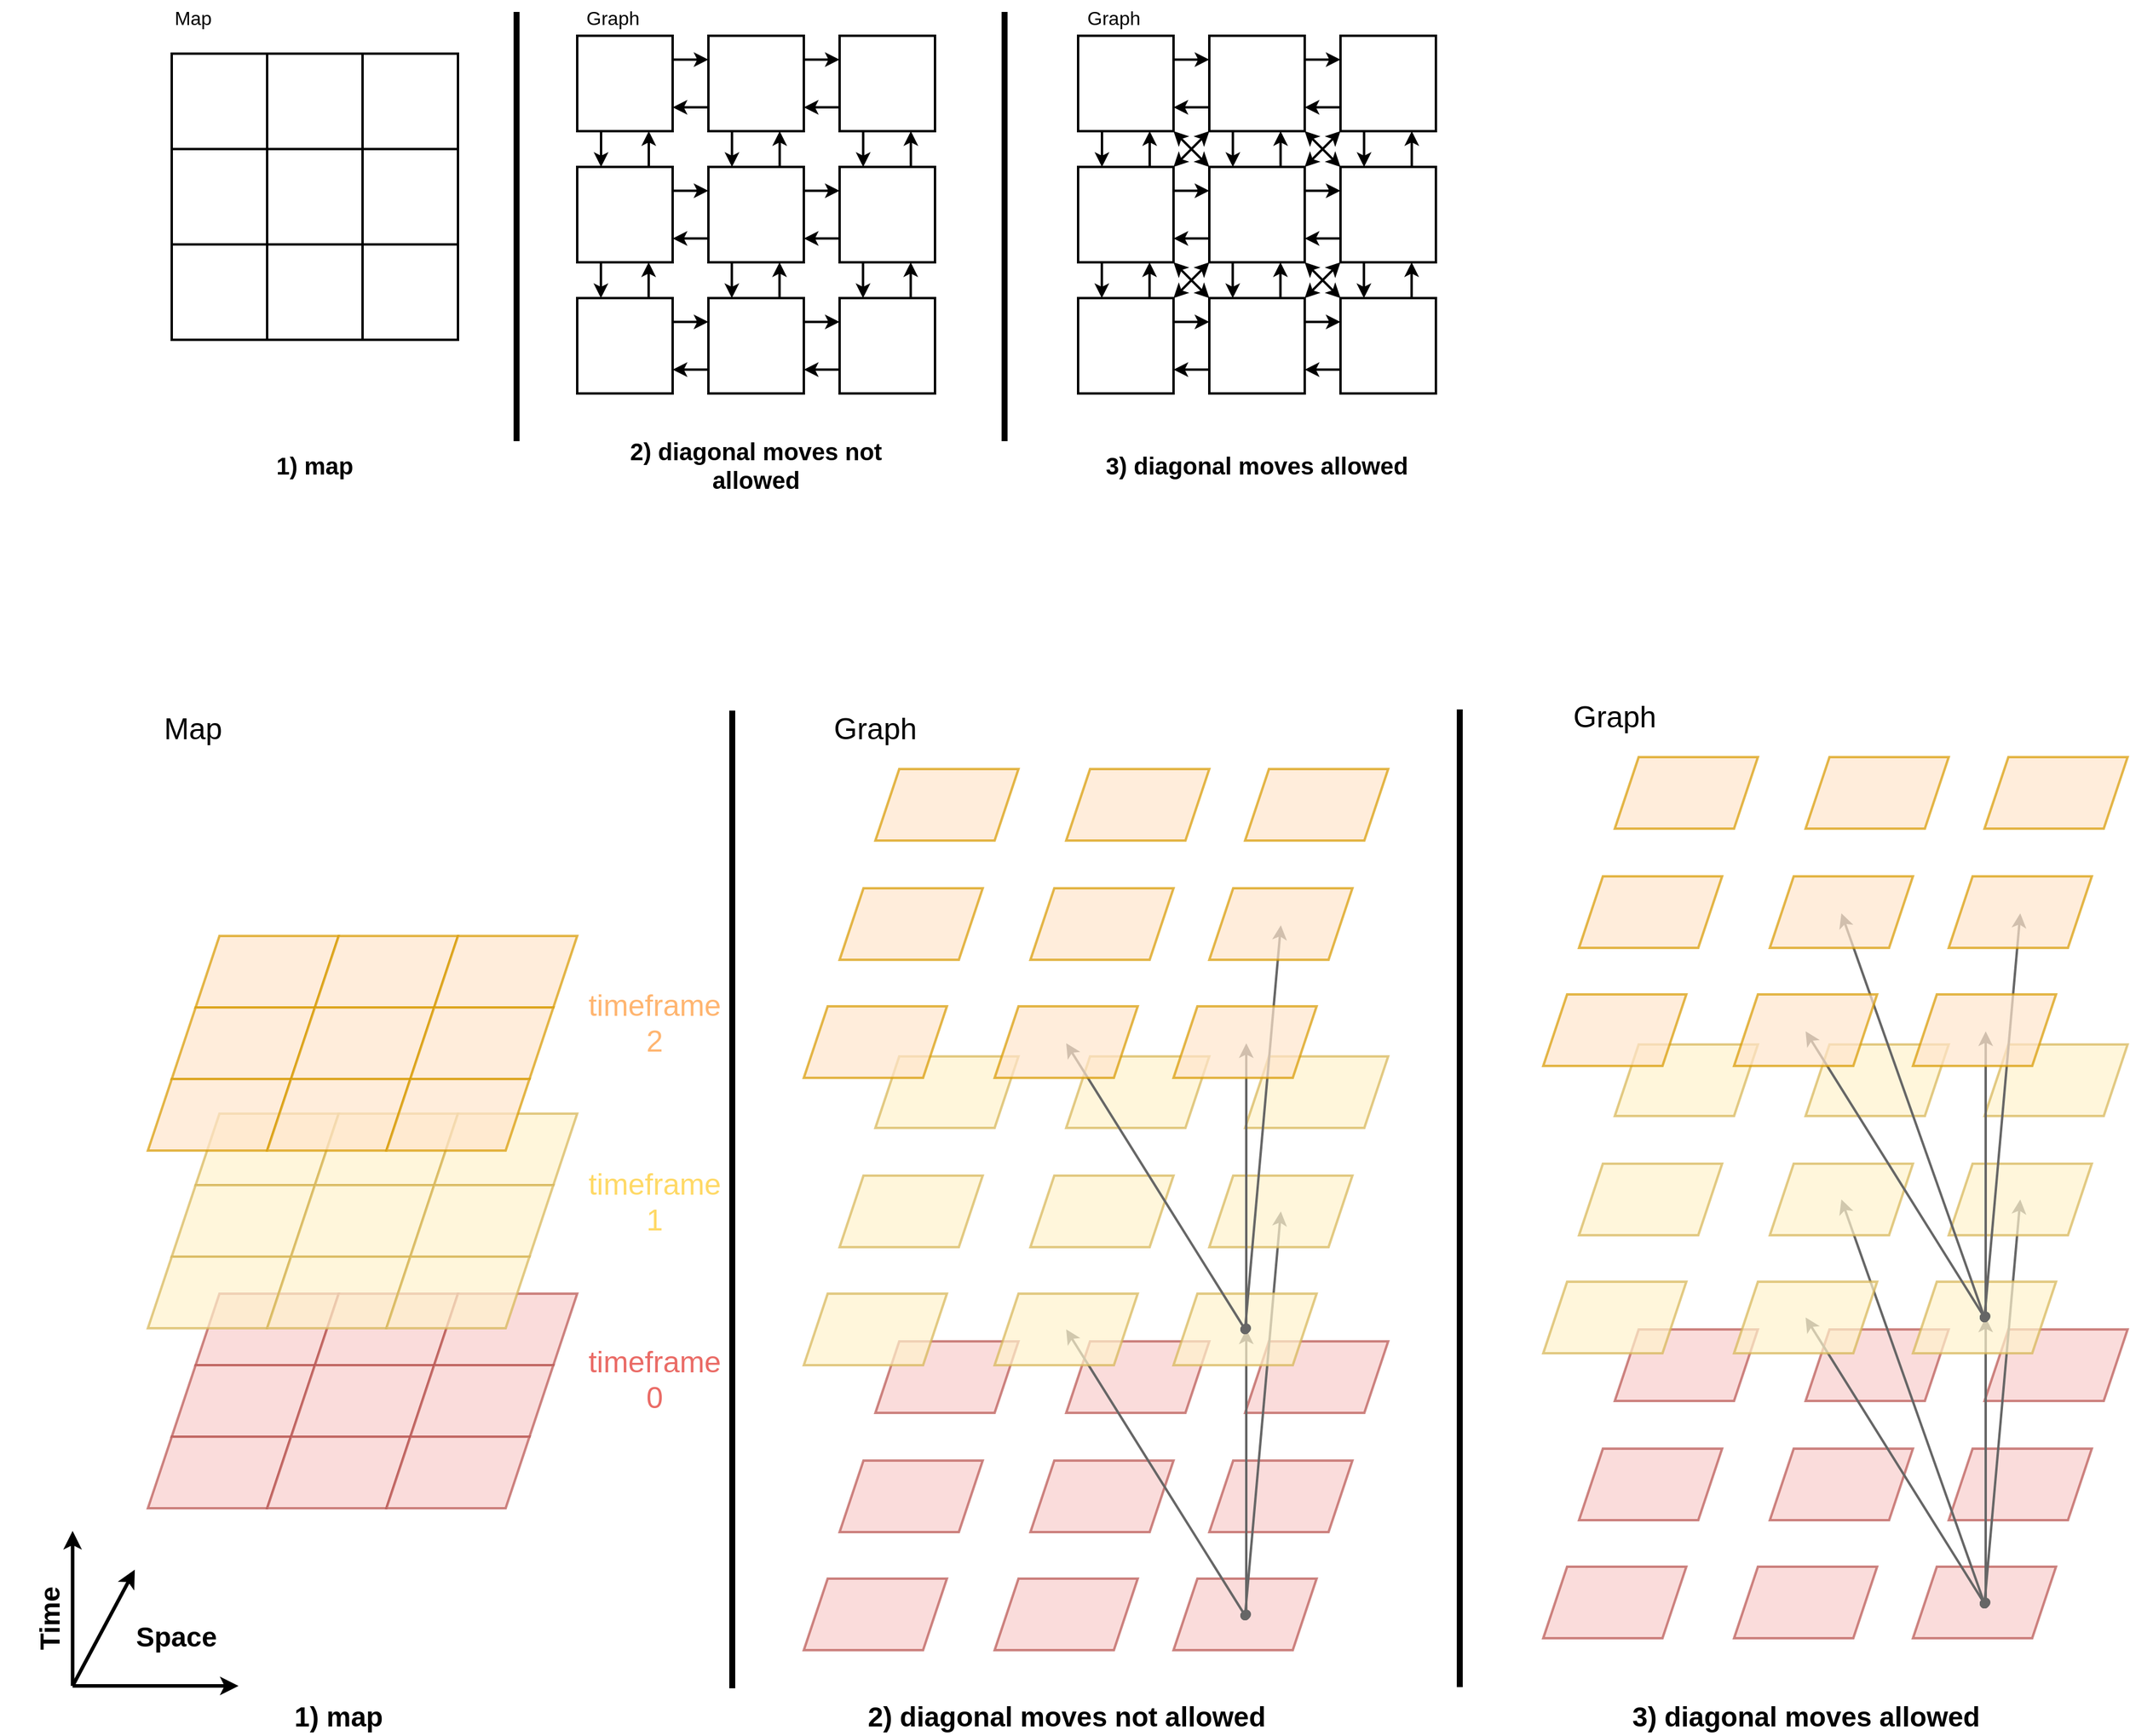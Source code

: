 <mxfile version="20.5.1" type="device"><diagram id="iDsNuw4lgKOs2M_e2ejy" name="Page-1"><mxGraphModel dx="2844" dy="1730" grid="1" gridSize="10" guides="1" tooltips="1" connect="1" arrows="1" fold="1" page="1" pageScale="1" pageWidth="850" pageHeight="1100" math="0" shadow="0"><root><mxCell id="0"/><mxCell id="1" parent="0"/><mxCell id="_wcT5jltqEhaHKA87n0E-207" value="" style="shape=parallelogram;perimeter=parallelogramPerimeter;whiteSpace=wrap;html=1;fixedSize=1;strokeWidth=2;fontSize=16;textOpacity=50;opacity=70;fillColor=#f8cecc;strokeColor=#b85450;" parent="1" vertex="1"><mxGeometry x="1080" y="1389" width="120" height="60" as="geometry"/></mxCell><mxCell id="_wcT5jltqEhaHKA87n0E-201" value="" style="shape=parallelogram;perimeter=parallelogramPerimeter;whiteSpace=wrap;html=1;fixedSize=1;strokeWidth=2;fontSize=16;textOpacity=50;opacity=70;fillColor=#f8cecc;strokeColor=#b85450;" parent="1" vertex="1"><mxGeometry x="1140" y="1190" width="120" height="60" as="geometry"/></mxCell><mxCell id="_wcT5jltqEhaHKA87n0E-200" value="" style="shape=parallelogram;perimeter=parallelogramPerimeter;whiteSpace=wrap;html=1;fixedSize=1;strokeWidth=2;fontSize=16;textOpacity=50;opacity=70;fillColor=#f8cecc;strokeColor=#b85450;" parent="1" vertex="1"><mxGeometry x="990" y="1190" width="120" height="60" as="geometry"/></mxCell><mxCell id="_wcT5jltqEhaHKA87n0E-203" value="" style="shape=parallelogram;perimeter=parallelogramPerimeter;whiteSpace=wrap;html=1;fixedSize=1;strokeWidth=2;fontSize=16;textOpacity=50;opacity=70;fillColor=#f8cecc;strokeColor=#b85450;" parent="1" vertex="1"><mxGeometry x="960" y="1290" width="120" height="60" as="geometry"/></mxCell><mxCell id="_wcT5jltqEhaHKA87n0E-204" value="" style="shape=parallelogram;perimeter=parallelogramPerimeter;whiteSpace=wrap;html=1;fixedSize=1;strokeWidth=2;fontSize=16;textOpacity=50;opacity=70;fillColor=#f8cecc;strokeColor=#b85450;" parent="1" vertex="1"><mxGeometry x="1110" y="1290" width="120" height="60" as="geometry"/></mxCell><mxCell id="_wcT5jltqEhaHKA87n0E-212" value="" style="endArrow=classic;html=1;rounded=0;strokeWidth=2;fontSize=16;fontColor=#EA6B66;strokeColor=#666666;exitX=1;exitY=0.5;exitDx=0;exitDy=0;entryX=1;entryY=0.5;entryDx=0;entryDy=0;fillColor=#f5f5f5;startArrow=oval;startFill=1;" parent="1" edge="1"><mxGeometry width="50" height="50" relative="1" as="geometry"><mxPoint x="1141" y="1419" as="sourcePoint"/><mxPoint x="1141" y="1180" as="targetPoint"/></mxGeometry></mxCell><mxCell id="_wcT5jltqEhaHKA87n0E-213" value="" style="endArrow=classic;html=1;rounded=0;strokeWidth=2;fontSize=16;fontColor=#EA6B66;strokeColor=#666666;fillColor=#f5f5f5;entryX=0.5;entryY=0.5;entryDx=0;entryDy=0;entryPerimeter=0;startArrow=oval;startFill=1;" parent="1" target="_wcT5jltqEhaHKA87n0E-197" edge="1"><mxGeometry width="50" height="50" relative="1" as="geometry"><mxPoint x="1140" y="1420" as="sourcePoint"/><mxPoint x="1151" y="1190" as="targetPoint"/></mxGeometry></mxCell><mxCell id="_wcT5jltqEhaHKA87n0E-216" value="" style="endArrow=classic;html=1;rounded=0;strokeWidth=2;fontSize=16;fontColor=#EA6B66;strokeColor=#666666;fillColor=#f5f5f5;entryX=0.5;entryY=0.5;entryDx=0;entryDy=0;entryPerimeter=0;startArrow=oval;startFill=1;" parent="1" target="_wcT5jltqEhaHKA87n0E-195" edge="1"><mxGeometry width="50" height="50" relative="1" as="geometry"><mxPoint x="1140" y="1420" as="sourcePoint"/><mxPoint x="1151" y="1190" as="targetPoint"/></mxGeometry></mxCell><mxCell id="_wcT5jltqEhaHKA87n0E-199" value="" style="shape=parallelogram;perimeter=parallelogramPerimeter;whiteSpace=wrap;html=1;fixedSize=1;strokeWidth=2;fontSize=16;textOpacity=50;opacity=70;fillColor=#f8cecc;strokeColor=#b85450;" parent="1" vertex="1"><mxGeometry x="830" y="1190" width="120" height="60" as="geometry"/></mxCell><mxCell id="_wcT5jltqEhaHKA87n0E-202" value="" style="shape=parallelogram;perimeter=parallelogramPerimeter;whiteSpace=wrap;html=1;fixedSize=1;strokeWidth=2;fontSize=16;textOpacity=50;opacity=70;fillColor=#f8cecc;strokeColor=#b85450;" parent="1" vertex="1"><mxGeometry x="800" y="1290" width="120" height="60" as="geometry"/></mxCell><mxCell id="_wcT5jltqEhaHKA87n0E-205" value="" style="shape=parallelogram;perimeter=parallelogramPerimeter;whiteSpace=wrap;html=1;fixedSize=1;strokeWidth=2;fontSize=16;textOpacity=50;opacity=70;fillColor=#f8cecc;strokeColor=#b85450;" parent="1" vertex="1"><mxGeometry x="770" y="1389" width="120" height="60" as="geometry"/></mxCell><mxCell id="_wcT5jltqEhaHKA87n0E-206" value="" style="shape=parallelogram;perimeter=parallelogramPerimeter;whiteSpace=wrap;html=1;fixedSize=1;strokeWidth=2;fontSize=16;textOpacity=50;opacity=70;fillColor=#f8cecc;strokeColor=#b85450;" parent="1" vertex="1"><mxGeometry x="930" y="1389" width="120" height="60" as="geometry"/></mxCell><mxCell id="_wcT5jltqEhaHKA87n0E-190" value="" style="shape=parallelogram;perimeter=parallelogramPerimeter;whiteSpace=wrap;html=1;fixedSize=1;strokeWidth=2;fontSize=16;textOpacity=50;opacity=70;fillColor=#fff2cc;strokeColor=#d6b656;" parent="1" vertex="1"><mxGeometry x="830" y="951" width="120" height="60" as="geometry"/></mxCell><mxCell id="_wcT5jltqEhaHKA87n0E-191" value="" style="shape=parallelogram;perimeter=parallelogramPerimeter;whiteSpace=wrap;html=1;fixedSize=1;strokeWidth=2;fontSize=16;textOpacity=50;opacity=70;fillColor=#fff2cc;strokeColor=#d6b656;" parent="1" vertex="1"><mxGeometry x="990" y="951" width="120" height="60" as="geometry"/></mxCell><mxCell id="_wcT5jltqEhaHKA87n0E-192" value="" style="shape=parallelogram;perimeter=parallelogramPerimeter;whiteSpace=wrap;html=1;fixedSize=1;strokeWidth=2;fontSize=16;textOpacity=50;opacity=70;fillColor=#fff2cc;strokeColor=#d6b656;" parent="1" vertex="1"><mxGeometry x="1140" y="951" width="120" height="60" as="geometry"/></mxCell><mxCell id="_wcT5jltqEhaHKA87n0E-193" value="" style="shape=parallelogram;perimeter=parallelogramPerimeter;whiteSpace=wrap;html=1;fixedSize=1;strokeWidth=2;fontSize=16;textOpacity=50;opacity=70;fillColor=#fff2cc;strokeColor=#d6b656;" parent="1" vertex="1"><mxGeometry x="800" y="1051" width="120" height="60" as="geometry"/></mxCell><mxCell id="_wcT5jltqEhaHKA87n0E-194" value="" style="shape=parallelogram;perimeter=parallelogramPerimeter;whiteSpace=wrap;html=1;fixedSize=1;strokeWidth=2;fontSize=16;textOpacity=50;opacity=70;fillColor=#fff2cc;strokeColor=#d6b656;" parent="1" vertex="1"><mxGeometry x="960" y="1051" width="120" height="60" as="geometry"/></mxCell><mxCell id="_wcT5jltqEhaHKA87n0E-195" value="" style="shape=parallelogram;perimeter=parallelogramPerimeter;whiteSpace=wrap;html=1;fixedSize=1;strokeWidth=2;fontSize=16;textOpacity=50;opacity=70;fillColor=#fff2cc;strokeColor=#d6b656;" parent="1" vertex="1"><mxGeometry x="1110" y="1051" width="120" height="60" as="geometry"/></mxCell><mxCell id="_wcT5jltqEhaHKA87n0E-196" value="" style="shape=parallelogram;perimeter=parallelogramPerimeter;whiteSpace=wrap;html=1;fixedSize=1;strokeWidth=2;fontSize=16;textOpacity=50;opacity=70;fillColor=#fff2cc;strokeColor=#d6b656;" parent="1" vertex="1"><mxGeometry x="770" y="1150" width="120" height="60" as="geometry"/></mxCell><mxCell id="_wcT5jltqEhaHKA87n0E-197" value="" style="shape=parallelogram;perimeter=parallelogramPerimeter;whiteSpace=wrap;html=1;fixedSize=1;strokeWidth=2;fontSize=16;textOpacity=50;opacity=70;fillColor=#fff2cc;strokeColor=#d6b656;" parent="1" vertex="1"><mxGeometry x="930" y="1150" width="120" height="60" as="geometry"/></mxCell><mxCell id="_wcT5jltqEhaHKA87n0E-198" value="" style="shape=parallelogram;perimeter=parallelogramPerimeter;whiteSpace=wrap;html=1;fixedSize=1;strokeWidth=2;fontSize=16;textOpacity=50;opacity=70;fillColor=#fff2cc;strokeColor=#d6b656;" parent="1" vertex="1"><mxGeometry x="1080" y="1150" width="120" height="60" as="geometry"/></mxCell><mxCell id="_wcT5jltqEhaHKA87n0E-147" value="" style="shape=parallelogram;perimeter=parallelogramPerimeter;whiteSpace=wrap;html=1;fixedSize=1;strokeWidth=2;fontSize=16;textOpacity=50;opacity=70;fillColor=#f8cecc;strokeColor=#b85450;" parent="1" vertex="1"><mxGeometry x="260" y="1150" width="120" height="60" as="geometry"/></mxCell><mxCell id="_wcT5jltqEhaHKA87n0E-148" value="" style="shape=parallelogram;perimeter=parallelogramPerimeter;whiteSpace=wrap;html=1;fixedSize=1;strokeWidth=2;fontSize=16;textOpacity=50;opacity=70;fillColor=#f8cecc;strokeColor=#b85450;" parent="1" vertex="1"><mxGeometry x="240" y="1210" width="120" height="60" as="geometry"/></mxCell><mxCell id="_wcT5jltqEhaHKA87n0E-149" value="" style="shape=parallelogram;perimeter=parallelogramPerimeter;whiteSpace=wrap;html=1;fixedSize=1;strokeWidth=2;fontSize=16;textOpacity=50;opacity=70;fillColor=#f8cecc;strokeColor=#b85450;" parent="1" vertex="1"><mxGeometry x="220" y="1270" width="120" height="60" as="geometry"/></mxCell><mxCell id="_wcT5jltqEhaHKA87n0E-150" value="" style="shape=parallelogram;perimeter=parallelogramPerimeter;whiteSpace=wrap;html=1;fixedSize=1;strokeWidth=2;fontSize=16;textOpacity=50;opacity=70;fillColor=#f8cecc;strokeColor=#b85450;" parent="1" vertex="1"><mxGeometry x="360" y="1150" width="120" height="60" as="geometry"/></mxCell><mxCell id="_wcT5jltqEhaHKA87n0E-151" value="" style="shape=parallelogram;perimeter=parallelogramPerimeter;whiteSpace=wrap;html=1;fixedSize=1;strokeWidth=2;fontSize=16;textOpacity=50;opacity=70;fillColor=#f8cecc;strokeColor=#b85450;" parent="1" vertex="1"><mxGeometry x="340" y="1210" width="120" height="60" as="geometry"/></mxCell><mxCell id="_wcT5jltqEhaHKA87n0E-152" value="" style="shape=parallelogram;perimeter=parallelogramPerimeter;whiteSpace=wrap;html=1;fixedSize=1;strokeWidth=2;fontSize=16;textOpacity=50;opacity=70;fillColor=#f8cecc;strokeColor=#b85450;" parent="1" vertex="1"><mxGeometry x="320" y="1270" width="120" height="60" as="geometry"/></mxCell><mxCell id="_wcT5jltqEhaHKA87n0E-153" value="" style="shape=parallelogram;perimeter=parallelogramPerimeter;whiteSpace=wrap;html=1;fixedSize=1;strokeWidth=2;fontSize=16;textOpacity=50;opacity=70;fillColor=#f8cecc;strokeColor=#b85450;" parent="1" vertex="1"><mxGeometry x="460" y="1150" width="120" height="60" as="geometry"/></mxCell><mxCell id="_wcT5jltqEhaHKA87n0E-154" value="" style="shape=parallelogram;perimeter=parallelogramPerimeter;whiteSpace=wrap;html=1;fixedSize=1;strokeWidth=2;fontSize=16;textOpacity=50;opacity=70;fillColor=#f8cecc;strokeColor=#b85450;" parent="1" vertex="1"><mxGeometry x="440" y="1210" width="120" height="60" as="geometry"/></mxCell><mxCell id="_wcT5jltqEhaHKA87n0E-155" value="" style="shape=parallelogram;perimeter=parallelogramPerimeter;whiteSpace=wrap;html=1;fixedSize=1;strokeWidth=2;fontSize=16;textOpacity=50;opacity=70;fillColor=#f8cecc;strokeColor=#b85450;" parent="1" vertex="1"><mxGeometry x="420" y="1270" width="120" height="60" as="geometry"/></mxCell><mxCell id="_wcT5jltqEhaHKA87n0E-136" value="" style="shape=parallelogram;perimeter=parallelogramPerimeter;whiteSpace=wrap;html=1;fixedSize=1;strokeWidth=2;fontSize=16;textOpacity=50;opacity=70;fillColor=#fff2cc;strokeColor=#d6b656;" parent="1" vertex="1"><mxGeometry x="260" y="999" width="120" height="60" as="geometry"/></mxCell><mxCell id="_wcT5jltqEhaHKA87n0E-137" value="" style="shape=parallelogram;perimeter=parallelogramPerimeter;whiteSpace=wrap;html=1;fixedSize=1;strokeWidth=2;fontSize=16;textOpacity=50;opacity=70;fillColor=#fff2cc;strokeColor=#d6b656;" parent="1" vertex="1"><mxGeometry x="240" y="1059" width="120" height="60" as="geometry"/></mxCell><mxCell id="_wcT5jltqEhaHKA87n0E-138" value="" style="shape=parallelogram;perimeter=parallelogramPerimeter;whiteSpace=wrap;html=1;fixedSize=1;strokeWidth=2;fontSize=16;textOpacity=50;opacity=70;fillColor=#fff2cc;strokeColor=#d6b656;" parent="1" vertex="1"><mxGeometry x="220" y="1119" width="120" height="60" as="geometry"/></mxCell><mxCell id="_wcT5jltqEhaHKA87n0E-139" value="" style="shape=parallelogram;perimeter=parallelogramPerimeter;whiteSpace=wrap;html=1;fixedSize=1;strokeWidth=2;fontSize=16;textOpacity=50;opacity=70;fillColor=#fff2cc;strokeColor=#d6b656;" parent="1" vertex="1"><mxGeometry x="360" y="999" width="120" height="60" as="geometry"/></mxCell><mxCell id="_wcT5jltqEhaHKA87n0E-140" value="" style="shape=parallelogram;perimeter=parallelogramPerimeter;whiteSpace=wrap;html=1;fixedSize=1;strokeWidth=2;fontSize=16;textOpacity=50;opacity=70;fillColor=#fff2cc;strokeColor=#d6b656;" parent="1" vertex="1"><mxGeometry x="340" y="1059" width="120" height="60" as="geometry"/></mxCell><mxCell id="_wcT5jltqEhaHKA87n0E-141" value="" style="shape=parallelogram;perimeter=parallelogramPerimeter;whiteSpace=wrap;html=1;fixedSize=1;strokeWidth=2;fontSize=16;textOpacity=50;opacity=70;fillColor=#fff2cc;strokeColor=#d6b656;" parent="1" vertex="1"><mxGeometry x="320" y="1119" width="120" height="60" as="geometry"/></mxCell><mxCell id="_wcT5jltqEhaHKA87n0E-142" value="" style="shape=parallelogram;perimeter=parallelogramPerimeter;whiteSpace=wrap;html=1;fixedSize=1;strokeWidth=2;fontSize=16;textOpacity=50;fillStyle=solid;opacity=70;fillColor=#fff2cc;strokeColor=#d6b656;" parent="1" vertex="1"><mxGeometry x="460" y="999" width="120" height="60" as="geometry"/></mxCell><mxCell id="_wcT5jltqEhaHKA87n0E-143" value="" style="shape=parallelogram;perimeter=parallelogramPerimeter;whiteSpace=wrap;html=1;fixedSize=1;strokeWidth=2;fontSize=16;textOpacity=50;opacity=70;fillColor=#fff2cc;strokeColor=#d6b656;" parent="1" vertex="1"><mxGeometry x="440" y="1059" width="120" height="60" as="geometry"/></mxCell><mxCell id="_wcT5jltqEhaHKA87n0E-144" value="" style="shape=parallelogram;perimeter=parallelogramPerimeter;whiteSpace=wrap;html=1;fixedSize=1;strokeWidth=2;fontSize=16;textOpacity=50;opacity=70;fillColor=#fff2cc;strokeColor=#d6b656;" parent="1" vertex="1"><mxGeometry x="420" y="1119" width="120" height="60" as="geometry"/></mxCell><mxCell id="_wcT5jltqEhaHKA87n0E-2" value="" style="whiteSpace=wrap;html=1;aspect=fixed;strokeWidth=2;" parent="1" vertex="1"><mxGeometry x="240" y="110" width="80" height="80" as="geometry"/></mxCell><mxCell id="_wcT5jltqEhaHKA87n0E-3" value="" style="whiteSpace=wrap;html=1;aspect=fixed;strokeWidth=2;" parent="1" vertex="1"><mxGeometry x="240" y="190" width="80" height="80" as="geometry"/></mxCell><mxCell id="_wcT5jltqEhaHKA87n0E-4" value="" style="whiteSpace=wrap;html=1;aspect=fixed;strokeWidth=2;" parent="1" vertex="1"><mxGeometry x="320" y="110" width="80" height="80" as="geometry"/></mxCell><mxCell id="_wcT5jltqEhaHKA87n0E-5" value="" style="whiteSpace=wrap;html=1;aspect=fixed;strokeWidth=2;" parent="1" vertex="1"><mxGeometry x="320" y="190" width="80" height="80" as="geometry"/></mxCell><mxCell id="_wcT5jltqEhaHKA87n0E-6" value="" style="whiteSpace=wrap;html=1;aspect=fixed;strokeWidth=2;" parent="1" vertex="1"><mxGeometry x="240" y="270" width="80" height="80" as="geometry"/></mxCell><mxCell id="_wcT5jltqEhaHKA87n0E-7" value="" style="whiteSpace=wrap;html=1;aspect=fixed;strokeWidth=2;" parent="1" vertex="1"><mxGeometry x="320" y="270" width="80" height="80" as="geometry"/></mxCell><mxCell id="_wcT5jltqEhaHKA87n0E-8" value="" style="whiteSpace=wrap;html=1;aspect=fixed;strokeWidth=2;" parent="1" vertex="1"><mxGeometry x="400" y="110" width="80" height="80" as="geometry"/></mxCell><mxCell id="_wcT5jltqEhaHKA87n0E-9" value="" style="whiteSpace=wrap;html=1;aspect=fixed;strokeWidth=2;" parent="1" vertex="1"><mxGeometry x="400" y="190" width="80" height="80" as="geometry"/></mxCell><mxCell id="_wcT5jltqEhaHKA87n0E-10" value="" style="whiteSpace=wrap;html=1;aspect=fixed;strokeWidth=2;" parent="1" vertex="1"><mxGeometry x="400" y="270" width="80" height="80" as="geometry"/></mxCell><mxCell id="_wcT5jltqEhaHKA87n0E-11" value="&lt;font style=&quot;font-size: 20px;&quot;&gt;&lt;b&gt;1) map&lt;/b&gt;&lt;/font&gt;" style="text;html=1;strokeColor=none;fillColor=none;align=center;verticalAlign=middle;whiteSpace=wrap;rounded=0;" parent="1" vertex="1"><mxGeometry x="265" y="440" width="190" height="30" as="geometry"/></mxCell><mxCell id="_wcT5jltqEhaHKA87n0E-12" value="" style="whiteSpace=wrap;html=1;aspect=fixed;strokeWidth=2;" parent="1" vertex="1"><mxGeometry x="580" y="95" width="80" height="80" as="geometry"/></mxCell><mxCell id="_wcT5jltqEhaHKA87n0E-13" value="" style="whiteSpace=wrap;html=1;aspect=fixed;strokeWidth=2;" parent="1" vertex="1"><mxGeometry x="580" y="205" width="80" height="80" as="geometry"/></mxCell><mxCell id="_wcT5jltqEhaHKA87n0E-16" value="" style="whiteSpace=wrap;html=1;aspect=fixed;strokeWidth=2;" parent="1" vertex="1"><mxGeometry x="580" y="315" width="80" height="80" as="geometry"/></mxCell><mxCell id="_wcT5jltqEhaHKA87n0E-22" value="Graph" style="text;html=1;strokeColor=none;fillColor=none;align=center;verticalAlign=middle;whiteSpace=wrap;rounded=0;fontSize=16;strokeWidth=3;" parent="1" vertex="1"><mxGeometry x="580" y="65" width="60" height="30" as="geometry"/></mxCell><mxCell id="_wcT5jltqEhaHKA87n0E-23" value="" style="whiteSpace=wrap;html=1;aspect=fixed;strokeWidth=2;" parent="1" vertex="1"><mxGeometry x="690" y="95" width="80" height="80" as="geometry"/></mxCell><mxCell id="_wcT5jltqEhaHKA87n0E-24" value="" style="whiteSpace=wrap;html=1;aspect=fixed;strokeWidth=2;" parent="1" vertex="1"><mxGeometry x="690" y="205" width="80" height="80" as="geometry"/></mxCell><mxCell id="_wcT5jltqEhaHKA87n0E-25" value="" style="whiteSpace=wrap;html=1;aspect=fixed;strokeWidth=2;" parent="1" vertex="1"><mxGeometry x="690" y="315" width="80" height="80" as="geometry"/></mxCell><mxCell id="_wcT5jltqEhaHKA87n0E-26" value="" style="whiteSpace=wrap;html=1;aspect=fixed;strokeWidth=2;" parent="1" vertex="1"><mxGeometry x="800" y="95" width="80" height="80" as="geometry"/></mxCell><mxCell id="_wcT5jltqEhaHKA87n0E-27" value="" style="whiteSpace=wrap;html=1;aspect=fixed;strokeWidth=2;" parent="1" vertex="1"><mxGeometry x="800" y="205" width="80" height="80" as="geometry"/></mxCell><mxCell id="_wcT5jltqEhaHKA87n0E-28" value="" style="whiteSpace=wrap;html=1;aspect=fixed;strokeWidth=2;" parent="1" vertex="1"><mxGeometry x="800" y="315" width="80" height="80" as="geometry"/></mxCell><mxCell id="_wcT5jltqEhaHKA87n0E-29" value="" style="endArrow=classic;html=1;rounded=0;fontSize=16;exitX=1;exitY=0.25;exitDx=0;exitDy=0;entryX=0;entryY=0.25;entryDx=0;entryDy=0;strokeWidth=2;" parent="1" source="_wcT5jltqEhaHKA87n0E-12" target="_wcT5jltqEhaHKA87n0E-23" edge="1"><mxGeometry width="50" height="50" relative="1" as="geometry"><mxPoint x="670" y="155" as="sourcePoint"/><mxPoint x="720" y="105" as="targetPoint"/></mxGeometry></mxCell><mxCell id="_wcT5jltqEhaHKA87n0E-30" value="" style="endArrow=classic;html=1;rounded=0;fontSize=16;exitX=1;exitY=0.25;exitDx=0;exitDy=0;entryX=0;entryY=0.25;entryDx=0;entryDy=0;strokeWidth=2;" parent="1" edge="1"><mxGeometry width="50" height="50" relative="1" as="geometry"><mxPoint x="770" y="115" as="sourcePoint"/><mxPoint x="800" y="115" as="targetPoint"/></mxGeometry></mxCell><mxCell id="_wcT5jltqEhaHKA87n0E-31" value="" style="endArrow=classic;html=1;rounded=0;fontSize=16;exitX=1;exitY=0.25;exitDx=0;exitDy=0;entryX=0;entryY=0.25;entryDx=0;entryDy=0;strokeWidth=2;" parent="1" edge="1"><mxGeometry width="50" height="50" relative="1" as="geometry"><mxPoint x="660" y="225" as="sourcePoint"/><mxPoint x="690" y="225" as="targetPoint"/></mxGeometry></mxCell><mxCell id="_wcT5jltqEhaHKA87n0E-32" value="" style="endArrow=classic;html=1;rounded=0;fontSize=16;exitX=1;exitY=0.25;exitDx=0;exitDy=0;entryX=0;entryY=0.25;entryDx=0;entryDy=0;strokeWidth=2;" parent="1" edge="1"><mxGeometry width="50" height="50" relative="1" as="geometry"><mxPoint x="770" y="225" as="sourcePoint"/><mxPoint x="800" y="225" as="targetPoint"/></mxGeometry></mxCell><mxCell id="_wcT5jltqEhaHKA87n0E-33" value="" style="endArrow=classic;html=1;rounded=0;fontSize=16;exitX=1;exitY=0.25;exitDx=0;exitDy=0;entryX=0;entryY=0.25;entryDx=0;entryDy=0;strokeWidth=2;" parent="1" edge="1"><mxGeometry width="50" height="50" relative="1" as="geometry"><mxPoint x="660" y="335" as="sourcePoint"/><mxPoint x="690" y="335" as="targetPoint"/></mxGeometry></mxCell><mxCell id="_wcT5jltqEhaHKA87n0E-34" value="" style="endArrow=classic;html=1;rounded=0;fontSize=16;exitX=1;exitY=0.25;exitDx=0;exitDy=0;entryX=0;entryY=0.25;entryDx=0;entryDy=0;strokeWidth=2;" parent="1" edge="1"><mxGeometry width="50" height="50" relative="1" as="geometry"><mxPoint x="770" y="335" as="sourcePoint"/><mxPoint x="800.0" y="335" as="targetPoint"/></mxGeometry></mxCell><mxCell id="_wcT5jltqEhaHKA87n0E-35" value="" style="endArrow=none;html=1;rounded=0;fontSize=16;exitX=1;exitY=0.25;exitDx=0;exitDy=0;entryX=0;entryY=0.25;entryDx=0;entryDy=0;startArrow=classic;startFill=1;endFill=0;strokeWidth=2;" parent="1" edge="1"><mxGeometry width="50" height="50" relative="1" as="geometry"><mxPoint x="660" y="375" as="sourcePoint"/><mxPoint x="690" y="375" as="targetPoint"/></mxGeometry></mxCell><mxCell id="_wcT5jltqEhaHKA87n0E-36" value="" style="endArrow=none;html=1;rounded=0;fontSize=16;exitX=1;exitY=0.25;exitDx=0;exitDy=0;entryX=0;entryY=0.25;entryDx=0;entryDy=0;startArrow=classic;startFill=1;endFill=0;strokeWidth=2;" parent="1" edge="1"><mxGeometry width="50" height="50" relative="1" as="geometry"><mxPoint x="770" y="375" as="sourcePoint"/><mxPoint x="800.0" y="375" as="targetPoint"/></mxGeometry></mxCell><mxCell id="_wcT5jltqEhaHKA87n0E-37" value="" style="endArrow=none;html=1;rounded=0;fontSize=16;exitX=1;exitY=0.25;exitDx=0;exitDy=0;entryX=0;entryY=0.25;entryDx=0;entryDy=0;startArrow=classic;startFill=1;endFill=0;strokeWidth=2;" parent="1" edge="1"><mxGeometry width="50" height="50" relative="1" as="geometry"><mxPoint x="660" y="265" as="sourcePoint"/><mxPoint x="690" y="265" as="targetPoint"/></mxGeometry></mxCell><mxCell id="_wcT5jltqEhaHKA87n0E-38" value="" style="endArrow=none;html=1;rounded=0;fontSize=16;exitX=1;exitY=0.25;exitDx=0;exitDy=0;entryX=0;entryY=0.25;entryDx=0;entryDy=0;startArrow=classic;startFill=1;endFill=0;strokeWidth=2;" parent="1" edge="1"><mxGeometry width="50" height="50" relative="1" as="geometry"><mxPoint x="770" y="265" as="sourcePoint"/><mxPoint x="800.0" y="265" as="targetPoint"/></mxGeometry></mxCell><mxCell id="_wcT5jltqEhaHKA87n0E-39" value="" style="endArrow=none;html=1;rounded=0;fontSize=16;exitX=1;exitY=0.25;exitDx=0;exitDy=0;entryX=0;entryY=0.25;entryDx=0;entryDy=0;startArrow=classic;startFill=1;endFill=0;strokeWidth=2;" parent="1" edge="1"><mxGeometry width="50" height="50" relative="1" as="geometry"><mxPoint x="660" y="155" as="sourcePoint"/><mxPoint x="690" y="155" as="targetPoint"/></mxGeometry></mxCell><mxCell id="_wcT5jltqEhaHKA87n0E-40" value="" style="endArrow=none;html=1;rounded=0;fontSize=16;exitX=1;exitY=0.25;exitDx=0;exitDy=0;entryX=0;entryY=0.25;entryDx=0;entryDy=0;startArrow=classic;startFill=1;endFill=0;strokeWidth=2;" parent="1" edge="1"><mxGeometry width="50" height="50" relative="1" as="geometry"><mxPoint x="770" y="155" as="sourcePoint"/><mxPoint x="800.0" y="155" as="targetPoint"/></mxGeometry></mxCell><mxCell id="_wcT5jltqEhaHKA87n0E-41" value="" style="endArrow=classic;html=1;rounded=0;fontSize=16;exitX=0.25;exitY=1;exitDx=0;exitDy=0;entryX=0.25;entryY=0;entryDx=0;entryDy=0;strokeWidth=2;" parent="1" source="_wcT5jltqEhaHKA87n0E-12" target="_wcT5jltqEhaHKA87n0E-13" edge="1"><mxGeometry width="50" height="50" relative="1" as="geometry"><mxPoint x="630" y="245" as="sourcePoint"/><mxPoint x="680" y="195" as="targetPoint"/></mxGeometry></mxCell><mxCell id="_wcT5jltqEhaHKA87n0E-42" value="" style="endArrow=none;html=1;rounded=0;fontSize=16;entryX=0.75;entryY=0;entryDx=0;entryDy=0;exitX=0.75;exitY=1;exitDx=0;exitDy=0;endFill=0;startArrow=classic;startFill=1;strokeWidth=2;" parent="1" source="_wcT5jltqEhaHKA87n0E-12" target="_wcT5jltqEhaHKA87n0E-13" edge="1"><mxGeometry width="50" height="50" relative="1" as="geometry"><mxPoint x="640" y="185" as="sourcePoint"/><mxPoint x="610" y="215" as="targetPoint"/></mxGeometry></mxCell><mxCell id="_wcT5jltqEhaHKA87n0E-43" value="" style="endArrow=classic;html=1;rounded=0;fontSize=16;exitX=0.25;exitY=1;exitDx=0;exitDy=0;entryX=0.25;entryY=0;entryDx=0;entryDy=0;strokeWidth=2;" parent="1" edge="1"><mxGeometry width="50" height="50" relative="1" as="geometry"><mxPoint x="709.77" y="175" as="sourcePoint"/><mxPoint x="709.77" y="205" as="targetPoint"/></mxGeometry></mxCell><mxCell id="_wcT5jltqEhaHKA87n0E-44" value="" style="endArrow=none;html=1;rounded=0;fontSize=16;entryX=0.75;entryY=0;entryDx=0;entryDy=0;exitX=0.75;exitY=1;exitDx=0;exitDy=0;endFill=0;startArrow=classic;startFill=1;strokeWidth=2;" parent="1" edge="1"><mxGeometry width="50" height="50" relative="1" as="geometry"><mxPoint x="749.77" y="175" as="sourcePoint"/><mxPoint x="749.77" y="205" as="targetPoint"/></mxGeometry></mxCell><mxCell id="_wcT5jltqEhaHKA87n0E-45" value="" style="endArrow=classic;html=1;rounded=0;fontSize=16;exitX=0.25;exitY=1;exitDx=0;exitDy=0;entryX=0.25;entryY=0;entryDx=0;entryDy=0;strokeWidth=2;" parent="1" edge="1"><mxGeometry width="50" height="50" relative="1" as="geometry"><mxPoint x="819.77" y="175" as="sourcePoint"/><mxPoint x="819.77" y="205" as="targetPoint"/></mxGeometry></mxCell><mxCell id="_wcT5jltqEhaHKA87n0E-46" value="" style="endArrow=none;html=1;rounded=0;fontSize=16;entryX=0.75;entryY=0;entryDx=0;entryDy=0;exitX=0.75;exitY=1;exitDx=0;exitDy=0;endFill=0;startArrow=classic;startFill=1;strokeWidth=2;" parent="1" edge="1"><mxGeometry width="50" height="50" relative="1" as="geometry"><mxPoint x="859.77" y="175" as="sourcePoint"/><mxPoint x="859.77" y="205" as="targetPoint"/></mxGeometry></mxCell><mxCell id="_wcT5jltqEhaHKA87n0E-47" value="" style="endArrow=classic;html=1;rounded=0;fontSize=16;exitX=0.25;exitY=1;exitDx=0;exitDy=0;entryX=0.25;entryY=0;entryDx=0;entryDy=0;strokeWidth=2;" parent="1" edge="1"><mxGeometry width="50" height="50" relative="1" as="geometry"><mxPoint x="599.88" y="285" as="sourcePoint"/><mxPoint x="599.88" y="315" as="targetPoint"/></mxGeometry></mxCell><mxCell id="_wcT5jltqEhaHKA87n0E-48" value="" style="endArrow=none;html=1;rounded=0;fontSize=16;entryX=0.75;entryY=0;entryDx=0;entryDy=0;exitX=0.75;exitY=1;exitDx=0;exitDy=0;endFill=0;startArrow=classic;startFill=1;strokeWidth=2;" parent="1" edge="1"><mxGeometry width="50" height="50" relative="1" as="geometry"><mxPoint x="639.88" y="285" as="sourcePoint"/><mxPoint x="639.88" y="315" as="targetPoint"/></mxGeometry></mxCell><mxCell id="_wcT5jltqEhaHKA87n0E-49" value="" style="endArrow=classic;html=1;rounded=0;fontSize=16;exitX=0.25;exitY=1;exitDx=0;exitDy=0;entryX=0.25;entryY=0;entryDx=0;entryDy=0;strokeWidth=2;" parent="1" edge="1"><mxGeometry width="50" height="50" relative="1" as="geometry"><mxPoint x="709.65" y="285" as="sourcePoint"/><mxPoint x="709.65" y="315" as="targetPoint"/></mxGeometry></mxCell><mxCell id="_wcT5jltqEhaHKA87n0E-50" value="" style="endArrow=none;html=1;rounded=0;fontSize=16;entryX=0.75;entryY=0;entryDx=0;entryDy=0;exitX=0.75;exitY=1;exitDx=0;exitDy=0;endFill=0;startArrow=classic;startFill=1;strokeWidth=2;" parent="1" edge="1"><mxGeometry width="50" height="50" relative="1" as="geometry"><mxPoint x="749.65" y="285" as="sourcePoint"/><mxPoint x="749.65" y="315" as="targetPoint"/></mxGeometry></mxCell><mxCell id="_wcT5jltqEhaHKA87n0E-51" value="" style="endArrow=classic;html=1;rounded=0;fontSize=16;exitX=0.25;exitY=1;exitDx=0;exitDy=0;entryX=0.25;entryY=0;entryDx=0;entryDy=0;strokeWidth=2;" parent="1" edge="1"><mxGeometry width="50" height="50" relative="1" as="geometry"><mxPoint x="819.65" y="285" as="sourcePoint"/><mxPoint x="819.65" y="315" as="targetPoint"/></mxGeometry></mxCell><mxCell id="_wcT5jltqEhaHKA87n0E-52" value="" style="endArrow=none;html=1;rounded=0;fontSize=16;entryX=0.75;entryY=0;entryDx=0;entryDy=0;exitX=0.75;exitY=1;exitDx=0;exitDy=0;endFill=0;startArrow=classic;startFill=1;strokeWidth=2;" parent="1" edge="1"><mxGeometry width="50" height="50" relative="1" as="geometry"><mxPoint x="859.65" y="285" as="sourcePoint"/><mxPoint x="859.65" y="315" as="targetPoint"/></mxGeometry></mxCell><mxCell id="_wcT5jltqEhaHKA87n0E-63" value="" style="whiteSpace=wrap;html=1;aspect=fixed;strokeWidth=2;" parent="1" vertex="1"><mxGeometry x="1000" y="95" width="80" height="80" as="geometry"/></mxCell><mxCell id="_wcT5jltqEhaHKA87n0E-64" value="" style="whiteSpace=wrap;html=1;aspect=fixed;strokeWidth=2;" parent="1" vertex="1"><mxGeometry x="1000" y="205" width="80" height="80" as="geometry"/></mxCell><mxCell id="_wcT5jltqEhaHKA87n0E-65" value="" style="whiteSpace=wrap;html=1;aspect=fixed;strokeWidth=2;" parent="1" vertex="1"><mxGeometry x="1000" y="315" width="80" height="80" as="geometry"/></mxCell><mxCell id="_wcT5jltqEhaHKA87n0E-67" value="Graph" style="text;html=1;strokeColor=none;fillColor=none;align=center;verticalAlign=middle;whiteSpace=wrap;rounded=0;fontSize=16;strokeWidth=2;" parent="1" vertex="1"><mxGeometry x="1000" y="65" width="60" height="30" as="geometry"/></mxCell><mxCell id="_wcT5jltqEhaHKA87n0E-68" value="" style="whiteSpace=wrap;html=1;aspect=fixed;strokeWidth=2;" parent="1" vertex="1"><mxGeometry x="1110" y="95" width="80" height="80" as="geometry"/></mxCell><mxCell id="_wcT5jltqEhaHKA87n0E-69" value="" style="whiteSpace=wrap;html=1;aspect=fixed;strokeWidth=2;" parent="1" vertex="1"><mxGeometry x="1110" y="205" width="80" height="80" as="geometry"/></mxCell><mxCell id="_wcT5jltqEhaHKA87n0E-70" value="" style="whiteSpace=wrap;html=1;aspect=fixed;strokeWidth=2;" parent="1" vertex="1"><mxGeometry x="1110" y="315" width="80" height="80" as="geometry"/></mxCell><mxCell id="_wcT5jltqEhaHKA87n0E-71" value="" style="whiteSpace=wrap;html=1;aspect=fixed;strokeWidth=2;" parent="1" vertex="1"><mxGeometry x="1220" y="95" width="80" height="80" as="geometry"/></mxCell><mxCell id="_wcT5jltqEhaHKA87n0E-72" value="" style="whiteSpace=wrap;html=1;aspect=fixed;strokeWidth=2;" parent="1" vertex="1"><mxGeometry x="1220" y="205" width="80" height="80" as="geometry"/></mxCell><mxCell id="_wcT5jltqEhaHKA87n0E-73" value="" style="whiteSpace=wrap;html=1;aspect=fixed;strokeWidth=2;" parent="1" vertex="1"><mxGeometry x="1220" y="315" width="80" height="80" as="geometry"/></mxCell><mxCell id="_wcT5jltqEhaHKA87n0E-74" value="" style="endArrow=classic;html=1;rounded=0;fontSize=16;exitX=1;exitY=0.25;exitDx=0;exitDy=0;entryX=0;entryY=0.25;entryDx=0;entryDy=0;strokeWidth=2;" parent="1" source="_wcT5jltqEhaHKA87n0E-63" target="_wcT5jltqEhaHKA87n0E-68" edge="1"><mxGeometry width="50" height="50" relative="1" as="geometry"><mxPoint x="1090" y="155" as="sourcePoint"/><mxPoint x="1140" y="105" as="targetPoint"/></mxGeometry></mxCell><mxCell id="_wcT5jltqEhaHKA87n0E-75" value="" style="endArrow=classic;html=1;rounded=0;fontSize=16;exitX=1;exitY=0.25;exitDx=0;exitDy=0;entryX=0;entryY=0.25;entryDx=0;entryDy=0;strokeWidth=2;" parent="1" edge="1"><mxGeometry width="50" height="50" relative="1" as="geometry"><mxPoint x="1190" y="115" as="sourcePoint"/><mxPoint x="1220" y="115" as="targetPoint"/></mxGeometry></mxCell><mxCell id="_wcT5jltqEhaHKA87n0E-76" value="" style="endArrow=classic;html=1;rounded=0;fontSize=16;exitX=1;exitY=0.25;exitDx=0;exitDy=0;entryX=0;entryY=0.25;entryDx=0;entryDy=0;strokeWidth=2;" parent="1" edge="1"><mxGeometry width="50" height="50" relative="1" as="geometry"><mxPoint x="1080" y="225" as="sourcePoint"/><mxPoint x="1110" y="225" as="targetPoint"/></mxGeometry></mxCell><mxCell id="_wcT5jltqEhaHKA87n0E-77" value="" style="endArrow=classic;html=1;rounded=0;fontSize=16;exitX=1;exitY=0.25;exitDx=0;exitDy=0;entryX=0;entryY=0.25;entryDx=0;entryDy=0;strokeWidth=2;" parent="1" edge="1"><mxGeometry width="50" height="50" relative="1" as="geometry"><mxPoint x="1190" y="225" as="sourcePoint"/><mxPoint x="1220" y="225" as="targetPoint"/></mxGeometry></mxCell><mxCell id="_wcT5jltqEhaHKA87n0E-78" value="" style="endArrow=classic;html=1;rounded=0;fontSize=16;exitX=1;exitY=0.25;exitDx=0;exitDy=0;entryX=0;entryY=0.25;entryDx=0;entryDy=0;strokeWidth=2;" parent="1" edge="1"><mxGeometry width="50" height="50" relative="1" as="geometry"><mxPoint x="1080" y="335" as="sourcePoint"/><mxPoint x="1110" y="335" as="targetPoint"/></mxGeometry></mxCell><mxCell id="_wcT5jltqEhaHKA87n0E-79" value="" style="endArrow=classic;html=1;rounded=0;fontSize=16;exitX=1;exitY=0.25;exitDx=0;exitDy=0;entryX=0;entryY=0.25;entryDx=0;entryDy=0;strokeWidth=2;" parent="1" edge="1"><mxGeometry width="50" height="50" relative="1" as="geometry"><mxPoint x="1190" y="335" as="sourcePoint"/><mxPoint x="1220.0" y="335" as="targetPoint"/></mxGeometry></mxCell><mxCell id="_wcT5jltqEhaHKA87n0E-80" value="" style="endArrow=none;html=1;rounded=0;fontSize=16;exitX=1;exitY=0.25;exitDx=0;exitDy=0;entryX=0;entryY=0.25;entryDx=0;entryDy=0;startArrow=classic;startFill=1;endFill=0;strokeWidth=2;" parent="1" edge="1"><mxGeometry width="50" height="50" relative="1" as="geometry"><mxPoint x="1080" y="375" as="sourcePoint"/><mxPoint x="1110" y="375" as="targetPoint"/></mxGeometry></mxCell><mxCell id="_wcT5jltqEhaHKA87n0E-81" value="" style="endArrow=none;html=1;rounded=0;fontSize=16;exitX=1;exitY=0.25;exitDx=0;exitDy=0;entryX=0;entryY=0.25;entryDx=0;entryDy=0;startArrow=classic;startFill=1;endFill=0;strokeWidth=2;" parent="1" edge="1"><mxGeometry width="50" height="50" relative="1" as="geometry"><mxPoint x="1190" y="375" as="sourcePoint"/><mxPoint x="1220.0" y="375" as="targetPoint"/></mxGeometry></mxCell><mxCell id="_wcT5jltqEhaHKA87n0E-82" value="" style="endArrow=none;html=1;rounded=0;fontSize=16;exitX=1;exitY=0.25;exitDx=0;exitDy=0;entryX=0;entryY=0.25;entryDx=0;entryDy=0;startArrow=classic;startFill=1;endFill=0;strokeWidth=2;" parent="1" edge="1"><mxGeometry width="50" height="50" relative="1" as="geometry"><mxPoint x="1080" y="265" as="sourcePoint"/><mxPoint x="1110" y="265" as="targetPoint"/></mxGeometry></mxCell><mxCell id="_wcT5jltqEhaHKA87n0E-83" value="" style="endArrow=none;html=1;rounded=0;fontSize=16;exitX=1;exitY=0.25;exitDx=0;exitDy=0;entryX=0;entryY=0.25;entryDx=0;entryDy=0;startArrow=classic;startFill=1;endFill=0;strokeWidth=2;" parent="1" edge="1"><mxGeometry width="50" height="50" relative="1" as="geometry"><mxPoint x="1190" y="265" as="sourcePoint"/><mxPoint x="1220.0" y="265" as="targetPoint"/></mxGeometry></mxCell><mxCell id="_wcT5jltqEhaHKA87n0E-84" value="" style="endArrow=none;html=1;rounded=0;fontSize=16;exitX=1;exitY=0.25;exitDx=0;exitDy=0;entryX=0;entryY=0.25;entryDx=0;entryDy=0;startArrow=classic;startFill=1;endFill=0;strokeWidth=2;" parent="1" edge="1"><mxGeometry width="50" height="50" relative="1" as="geometry"><mxPoint x="1080" y="155" as="sourcePoint"/><mxPoint x="1110" y="155" as="targetPoint"/></mxGeometry></mxCell><mxCell id="_wcT5jltqEhaHKA87n0E-85" value="" style="endArrow=none;html=1;rounded=0;fontSize=16;exitX=1;exitY=0.25;exitDx=0;exitDy=0;entryX=0;entryY=0.25;entryDx=0;entryDy=0;startArrow=classic;startFill=1;endFill=0;strokeWidth=2;" parent="1" edge="1"><mxGeometry width="50" height="50" relative="1" as="geometry"><mxPoint x="1190" y="155" as="sourcePoint"/><mxPoint x="1220.0" y="155" as="targetPoint"/></mxGeometry></mxCell><mxCell id="_wcT5jltqEhaHKA87n0E-86" value="" style="endArrow=classic;html=1;rounded=0;fontSize=16;exitX=0.25;exitY=1;exitDx=0;exitDy=0;entryX=0.25;entryY=0;entryDx=0;entryDy=0;strokeWidth=2;" parent="1" source="_wcT5jltqEhaHKA87n0E-63" target="_wcT5jltqEhaHKA87n0E-64" edge="1"><mxGeometry width="50" height="50" relative="1" as="geometry"><mxPoint x="1050" y="245" as="sourcePoint"/><mxPoint x="1100" y="195" as="targetPoint"/></mxGeometry></mxCell><mxCell id="_wcT5jltqEhaHKA87n0E-87" value="" style="endArrow=none;html=1;rounded=0;fontSize=16;entryX=0.75;entryY=0;entryDx=0;entryDy=0;exitX=0.75;exitY=1;exitDx=0;exitDy=0;endFill=0;startArrow=classic;startFill=1;strokeWidth=2;" parent="1" source="_wcT5jltqEhaHKA87n0E-63" target="_wcT5jltqEhaHKA87n0E-64" edge="1"><mxGeometry width="50" height="50" relative="1" as="geometry"><mxPoint x="1060" y="185" as="sourcePoint"/><mxPoint x="1030" y="215" as="targetPoint"/></mxGeometry></mxCell><mxCell id="_wcT5jltqEhaHKA87n0E-88" value="" style="endArrow=classic;html=1;rounded=0;fontSize=16;exitX=0.25;exitY=1;exitDx=0;exitDy=0;entryX=0.25;entryY=0;entryDx=0;entryDy=0;strokeWidth=2;" parent="1" edge="1"><mxGeometry width="50" height="50" relative="1" as="geometry"><mxPoint x="1129.77" y="175" as="sourcePoint"/><mxPoint x="1129.77" y="205" as="targetPoint"/></mxGeometry></mxCell><mxCell id="_wcT5jltqEhaHKA87n0E-89" value="" style="endArrow=none;html=1;rounded=0;fontSize=16;entryX=0.75;entryY=0;entryDx=0;entryDy=0;exitX=0.75;exitY=1;exitDx=0;exitDy=0;endFill=0;startArrow=classic;startFill=1;strokeWidth=2;" parent="1" edge="1"><mxGeometry width="50" height="50" relative="1" as="geometry"><mxPoint x="1169.77" y="175" as="sourcePoint"/><mxPoint x="1169.77" y="205" as="targetPoint"/></mxGeometry></mxCell><mxCell id="_wcT5jltqEhaHKA87n0E-90" value="" style="endArrow=classic;html=1;rounded=0;fontSize=16;exitX=0.25;exitY=1;exitDx=0;exitDy=0;entryX=0.25;entryY=0;entryDx=0;entryDy=0;strokeWidth=2;" parent="1" edge="1"><mxGeometry width="50" height="50" relative="1" as="geometry"><mxPoint x="1239.77" y="175" as="sourcePoint"/><mxPoint x="1239.77" y="205" as="targetPoint"/></mxGeometry></mxCell><mxCell id="_wcT5jltqEhaHKA87n0E-91" value="" style="endArrow=none;html=1;rounded=0;fontSize=16;entryX=0.75;entryY=0;entryDx=0;entryDy=0;exitX=0.75;exitY=1;exitDx=0;exitDy=0;endFill=0;startArrow=classic;startFill=1;strokeWidth=2;" parent="1" edge="1"><mxGeometry width="50" height="50" relative="1" as="geometry"><mxPoint x="1279.77" y="175" as="sourcePoint"/><mxPoint x="1279.77" y="205" as="targetPoint"/></mxGeometry></mxCell><mxCell id="_wcT5jltqEhaHKA87n0E-92" value="" style="endArrow=classic;html=1;rounded=0;fontSize=16;exitX=0.25;exitY=1;exitDx=0;exitDy=0;entryX=0.25;entryY=0;entryDx=0;entryDy=0;strokeWidth=2;" parent="1" edge="1"><mxGeometry width="50" height="50" relative="1" as="geometry"><mxPoint x="1019.88" y="285" as="sourcePoint"/><mxPoint x="1019.88" y="315" as="targetPoint"/></mxGeometry></mxCell><mxCell id="_wcT5jltqEhaHKA87n0E-93" value="" style="endArrow=none;html=1;rounded=0;fontSize=16;entryX=0.75;entryY=0;entryDx=0;entryDy=0;exitX=0.75;exitY=1;exitDx=0;exitDy=0;endFill=0;startArrow=classic;startFill=1;strokeWidth=2;" parent="1" edge="1"><mxGeometry width="50" height="50" relative="1" as="geometry"><mxPoint x="1059.88" y="285" as="sourcePoint"/><mxPoint x="1059.88" y="315" as="targetPoint"/></mxGeometry></mxCell><mxCell id="_wcT5jltqEhaHKA87n0E-94" value="" style="endArrow=classic;html=1;rounded=0;fontSize=16;exitX=0.25;exitY=1;exitDx=0;exitDy=0;entryX=0.25;entryY=0;entryDx=0;entryDy=0;strokeWidth=2;" parent="1" edge="1"><mxGeometry width="50" height="50" relative="1" as="geometry"><mxPoint x="1129.65" y="285" as="sourcePoint"/><mxPoint x="1129.65" y="315" as="targetPoint"/></mxGeometry></mxCell><mxCell id="_wcT5jltqEhaHKA87n0E-95" value="" style="endArrow=none;html=1;rounded=0;fontSize=16;entryX=0.75;entryY=0;entryDx=0;entryDy=0;exitX=0.75;exitY=1;exitDx=0;exitDy=0;endFill=0;startArrow=classic;startFill=1;strokeWidth=2;" parent="1" edge="1"><mxGeometry width="50" height="50" relative="1" as="geometry"><mxPoint x="1169.65" y="285" as="sourcePoint"/><mxPoint x="1169.65" y="315" as="targetPoint"/></mxGeometry></mxCell><mxCell id="_wcT5jltqEhaHKA87n0E-96" value="" style="endArrow=classic;html=1;rounded=0;fontSize=16;exitX=0.25;exitY=1;exitDx=0;exitDy=0;entryX=0.25;entryY=0;entryDx=0;entryDy=0;strokeWidth=2;" parent="1" edge="1"><mxGeometry width="50" height="50" relative="1" as="geometry"><mxPoint x="1239.65" y="285" as="sourcePoint"/><mxPoint x="1239.65" y="315" as="targetPoint"/></mxGeometry></mxCell><mxCell id="_wcT5jltqEhaHKA87n0E-97" value="" style="endArrow=none;html=1;rounded=0;fontSize=16;entryX=0.75;entryY=0;entryDx=0;entryDy=0;exitX=0.75;exitY=1;exitDx=0;exitDy=0;endFill=0;startArrow=classic;startFill=1;strokeWidth=2;" parent="1" edge="1"><mxGeometry width="50" height="50" relative="1" as="geometry"><mxPoint x="1279.65" y="285" as="sourcePoint"/><mxPoint x="1279.65" y="315" as="targetPoint"/></mxGeometry></mxCell><mxCell id="_wcT5jltqEhaHKA87n0E-99" value="" style="endArrow=classic;startArrow=classic;html=1;rounded=0;fontSize=16;entryX=1;entryY=1;entryDx=0;entryDy=0;exitX=0;exitY=0;exitDx=0;exitDy=0;strokeWidth=2;" parent="1" source="_wcT5jltqEhaHKA87n0E-69" target="_wcT5jltqEhaHKA87n0E-63" edge="1"><mxGeometry width="50" height="50" relative="1" as="geometry"><mxPoint x="1080" y="225" as="sourcePoint"/><mxPoint x="1130" y="175" as="targetPoint"/></mxGeometry></mxCell><mxCell id="_wcT5jltqEhaHKA87n0E-100" value="" style="endArrow=classic;startArrow=classic;html=1;rounded=0;fontSize=16;entryX=1;entryY=1;entryDx=0;entryDy=0;exitX=0;exitY=0;exitDx=0;exitDy=0;strokeWidth=2;" parent="1" edge="1"><mxGeometry width="50" height="50" relative="1" as="geometry"><mxPoint x="1220" y="205" as="sourcePoint"/><mxPoint x="1190" y="175" as="targetPoint"/></mxGeometry></mxCell><mxCell id="_wcT5jltqEhaHKA87n0E-101" value="" style="endArrow=classic;startArrow=classic;html=1;rounded=0;fontSize=16;entryX=1;entryY=1;entryDx=0;entryDy=0;exitX=0;exitY=0;exitDx=0;exitDy=0;strokeWidth=2;" parent="1" edge="1"><mxGeometry width="50" height="50" relative="1" as="geometry"><mxPoint x="1110" y="315" as="sourcePoint"/><mxPoint x="1080" y="285" as="targetPoint"/></mxGeometry></mxCell><mxCell id="_wcT5jltqEhaHKA87n0E-102" value="" style="endArrow=classic;startArrow=classic;html=1;rounded=0;fontSize=16;entryX=1;entryY=1;entryDx=0;entryDy=0;exitX=0;exitY=0;exitDx=0;exitDy=0;strokeWidth=2;" parent="1" edge="1"><mxGeometry width="50" height="50" relative="1" as="geometry"><mxPoint x="1220" y="315" as="sourcePoint"/><mxPoint x="1190" y="285" as="targetPoint"/></mxGeometry></mxCell><mxCell id="_wcT5jltqEhaHKA87n0E-103" value="" style="endArrow=classic;startArrow=classic;html=1;rounded=0;fontSize=16;exitX=1;exitY=0;exitDx=0;exitDy=0;entryX=0;entryY=1;entryDx=0;entryDy=0;strokeWidth=2;" parent="1" source="_wcT5jltqEhaHKA87n0E-65" target="_wcT5jltqEhaHKA87n0E-69" edge="1"><mxGeometry width="50" height="50" relative="1" as="geometry"><mxPoint x="1030" y="305" as="sourcePoint"/><mxPoint x="1080" y="255" as="targetPoint"/></mxGeometry></mxCell><mxCell id="_wcT5jltqEhaHKA87n0E-104" value="" style="endArrow=classic;startArrow=classic;html=1;rounded=0;fontSize=16;exitX=1;exitY=0;exitDx=0;exitDy=0;entryX=0;entryY=1;entryDx=0;entryDy=0;strokeWidth=2;" parent="1" edge="1"><mxGeometry width="50" height="50" relative="1" as="geometry"><mxPoint x="1080" y="205" as="sourcePoint"/><mxPoint x="1110" y="175" as="targetPoint"/></mxGeometry></mxCell><mxCell id="_wcT5jltqEhaHKA87n0E-105" value="" style="endArrow=classic;startArrow=classic;html=1;rounded=0;fontSize=16;exitX=1;exitY=0;exitDx=0;exitDy=0;entryX=0;entryY=1;entryDx=0;entryDy=0;strokeWidth=2;" parent="1" edge="1"><mxGeometry width="50" height="50" relative="1" as="geometry"><mxPoint x="1190" y="315" as="sourcePoint"/><mxPoint x="1220" y="285" as="targetPoint"/></mxGeometry></mxCell><mxCell id="_wcT5jltqEhaHKA87n0E-106" value="" style="endArrow=classic;startArrow=classic;html=1;rounded=0;fontSize=16;exitX=1;exitY=0;exitDx=0;exitDy=0;entryX=0;entryY=1;entryDx=0;entryDy=0;strokeWidth=2;" parent="1" edge="1"><mxGeometry width="50" height="50" relative="1" as="geometry"><mxPoint x="1190" y="205" as="sourcePoint"/><mxPoint x="1220" y="175" as="targetPoint"/></mxGeometry></mxCell><mxCell id="_wcT5jltqEhaHKA87n0E-108" value="" style="shape=parallelogram;perimeter=parallelogramPerimeter;whiteSpace=wrap;html=1;fixedSize=1;strokeWidth=2;fontSize=16;textOpacity=50;opacity=70;fillColor=#ffe6cc;strokeColor=#d79b00;" parent="1" vertex="1"><mxGeometry x="260" y="850" width="120" height="60" as="geometry"/></mxCell><mxCell id="_wcT5jltqEhaHKA87n0E-109" value="" style="shape=parallelogram;perimeter=parallelogramPerimeter;whiteSpace=wrap;html=1;fixedSize=1;strokeWidth=2;fontSize=16;textOpacity=50;opacity=70;fillColor=#ffe6cc;strokeColor=#d79b00;" parent="1" vertex="1"><mxGeometry x="240" y="910" width="120" height="60" as="geometry"/></mxCell><mxCell id="_wcT5jltqEhaHKA87n0E-110" value="" style="shape=parallelogram;perimeter=parallelogramPerimeter;whiteSpace=wrap;html=1;fixedSize=1;strokeWidth=2;fontSize=16;textOpacity=50;opacity=70;fillColor=#ffe6cc;strokeColor=#d79b00;" parent="1" vertex="1"><mxGeometry x="220" y="970" width="120" height="60" as="geometry"/></mxCell><mxCell id="_wcT5jltqEhaHKA87n0E-111" value="" style="shape=parallelogram;perimeter=parallelogramPerimeter;whiteSpace=wrap;html=1;fixedSize=1;strokeWidth=2;fontSize=16;textOpacity=50;opacity=70;fillColor=#ffe6cc;strokeColor=#d79b00;" parent="1" vertex="1"><mxGeometry x="360" y="850" width="120" height="60" as="geometry"/></mxCell><mxCell id="_wcT5jltqEhaHKA87n0E-112" value="" style="shape=parallelogram;perimeter=parallelogramPerimeter;whiteSpace=wrap;html=1;fixedSize=1;strokeWidth=2;fontSize=16;textOpacity=50;opacity=70;fillColor=#ffe6cc;strokeColor=#d79b00;" parent="1" vertex="1"><mxGeometry x="340" y="910" width="120" height="60" as="geometry"/></mxCell><mxCell id="_wcT5jltqEhaHKA87n0E-113" value="" style="shape=parallelogram;perimeter=parallelogramPerimeter;whiteSpace=wrap;html=1;fixedSize=1;strokeWidth=2;fontSize=16;textOpacity=50;opacity=70;fillColor=#ffe6cc;strokeColor=#d79b00;" parent="1" vertex="1"><mxGeometry x="320" y="970" width="120" height="60" as="geometry"/></mxCell><mxCell id="_wcT5jltqEhaHKA87n0E-114" value="" style="shape=parallelogram;perimeter=parallelogramPerimeter;whiteSpace=wrap;html=1;fixedSize=1;strokeWidth=2;fontSize=16;textOpacity=50;opacity=70;fillColor=#ffe6cc;strokeColor=#d79b00;" parent="1" vertex="1"><mxGeometry x="460" y="850" width="120" height="60" as="geometry"/></mxCell><mxCell id="_wcT5jltqEhaHKA87n0E-115" value="" style="shape=parallelogram;perimeter=parallelogramPerimeter;whiteSpace=wrap;html=1;fixedSize=1;strokeWidth=2;fontSize=16;textOpacity=50;opacity=70;fillColor=#ffe6cc;strokeColor=#d79b00;" parent="1" vertex="1"><mxGeometry x="440" y="910" width="120" height="60" as="geometry"/></mxCell><mxCell id="_wcT5jltqEhaHKA87n0E-116" value="" style="shape=parallelogram;perimeter=parallelogramPerimeter;whiteSpace=wrap;html=1;fixedSize=1;strokeWidth=2;fontSize=16;textOpacity=10;fillStyle=solid;opacity=70;fillColor=#ffe6cc;strokeColor=#d79b00;" parent="1" vertex="1"><mxGeometry x="420" y="970" width="120" height="60" as="geometry"/></mxCell><mxCell id="_wcT5jltqEhaHKA87n0E-161" value="Map" style="text;html=1;strokeColor=none;fillColor=none;align=center;verticalAlign=middle;whiteSpace=wrap;rounded=0;fontSize=25;strokeWidth=2;" parent="1" vertex="1"><mxGeometry x="228" y="660" width="60" height="30" as="geometry"/></mxCell><mxCell id="_wcT5jltqEhaHKA87n0E-162" value="Graph" style="text;html=1;strokeColor=none;fillColor=none;align=center;verticalAlign=middle;whiteSpace=wrap;rounded=0;fontSize=25;strokeWidth=2;" parent="1" vertex="1"><mxGeometry x="800" y="660" width="60" height="30" as="geometry"/></mxCell><mxCell id="_wcT5jltqEhaHKA87n0E-163" value="" style="shape=parallelogram;perimeter=parallelogramPerimeter;whiteSpace=wrap;html=1;fixedSize=1;strokeWidth=2;fontSize=16;textOpacity=50;opacity=70;fillColor=#ffe6cc;strokeColor=#d79b00;" parent="1" vertex="1"><mxGeometry x="830" y="710" width="120" height="60" as="geometry"/></mxCell><mxCell id="_wcT5jltqEhaHKA87n0E-166" value="" style="shape=parallelogram;perimeter=parallelogramPerimeter;whiteSpace=wrap;html=1;fixedSize=1;strokeWidth=2;fontSize=16;textOpacity=50;opacity=70;fillColor=#ffe6cc;strokeColor=#d79b00;" parent="1" vertex="1"><mxGeometry x="990" y="710" width="120" height="60" as="geometry"/></mxCell><mxCell id="_wcT5jltqEhaHKA87n0E-169" value="" style="shape=parallelogram;perimeter=parallelogramPerimeter;whiteSpace=wrap;html=1;fixedSize=1;strokeWidth=2;fontSize=16;textOpacity=50;opacity=70;fillColor=#ffe6cc;strokeColor=#d79b00;" parent="1" vertex="1"><mxGeometry x="1140" y="710" width="120" height="60" as="geometry"/></mxCell><mxCell id="_wcT5jltqEhaHKA87n0E-173" value="" style="shape=parallelogram;perimeter=parallelogramPerimeter;whiteSpace=wrap;html=1;fixedSize=1;strokeWidth=2;fontSize=16;textOpacity=50;opacity=70;fillColor=#ffe6cc;strokeColor=#d79b00;" parent="1" vertex="1"><mxGeometry x="800" y="810" width="120" height="60" as="geometry"/></mxCell><mxCell id="_wcT5jltqEhaHKA87n0E-177" value="" style="shape=parallelogram;perimeter=parallelogramPerimeter;whiteSpace=wrap;html=1;fixedSize=1;strokeWidth=2;fontSize=16;textOpacity=50;opacity=70;fillColor=#ffe6cc;strokeColor=#d79b00;" parent="1" vertex="1"><mxGeometry x="770" y="909" width="120" height="60" as="geometry"/></mxCell><mxCell id="_wcT5jltqEhaHKA87n0E-208" value="timeframe 0" style="text;html=1;strokeColor=none;fillColor=none;align=center;verticalAlign=middle;whiteSpace=wrap;rounded=0;fillStyle=solid;strokeWidth=3;fontSize=25;opacity=70;fontColor=#EA6B66;" parent="1" vertex="1"><mxGeometry x="595" y="1205.5" width="100" height="30" as="geometry"/></mxCell><mxCell id="_wcT5jltqEhaHKA87n0E-209" value="timeframe 1" style="text;html=1;strokeColor=none;fillColor=none;align=center;verticalAlign=middle;whiteSpace=wrap;rounded=0;fillStyle=solid;strokeWidth=3;fontSize=25;opacity=70;fontColor=#FFD966;" parent="1" vertex="1"><mxGeometry x="595" y="1056.5" width="100" height="30" as="geometry"/></mxCell><mxCell id="_wcT5jltqEhaHKA87n0E-210" value="timeframe 2" style="text;html=1;strokeColor=none;fillColor=none;align=center;verticalAlign=middle;whiteSpace=wrap;rounded=0;fillStyle=solid;strokeWidth=3;fontSize=25;opacity=70;fontColor=#FFB570;" parent="1" vertex="1"><mxGeometry x="595" y="906.5" width="100" height="30" as="geometry"/></mxCell><mxCell id="_wcT5jltqEhaHKA87n0E-217" value="" style="endArrow=classic;html=1;rounded=0;strokeWidth=2;fontSize=16;fontColor=#EA6B66;strokeColor=#666666;exitX=1;exitY=0.5;exitDx=0;exitDy=0;entryX=1;entryY=0.5;entryDx=0;entryDy=0;fillColor=#f5f5f5;startArrow=oval;startFill=1;" parent="1" edge="1"><mxGeometry width="50" height="50" relative="1" as="geometry"><mxPoint x="1141" y="1179" as="sourcePoint"/><mxPoint x="1141" y="940" as="targetPoint"/></mxGeometry></mxCell><mxCell id="_wcT5jltqEhaHKA87n0E-218" value="" style="endArrow=classic;html=1;rounded=0;strokeWidth=2;fontSize=16;fontColor=#EA6B66;strokeColor=#666666;fillColor=#f5f5f5;entryX=0.5;entryY=0.5;entryDx=0;entryDy=0;entryPerimeter=0;startArrow=oval;startFill=1;" parent="1" edge="1"><mxGeometry width="50" height="50" relative="1" as="geometry"><mxPoint x="1140" y="1180" as="sourcePoint"/><mxPoint x="990" y="940" as="targetPoint"/></mxGeometry></mxCell><mxCell id="_wcT5jltqEhaHKA87n0E-220" value="" style="endArrow=classic;html=1;rounded=0;strokeWidth=2;fontSize=16;fontColor=#EA6B66;strokeColor=#666666;fillColor=#f5f5f5;entryX=0.5;entryY=0.5;entryDx=0;entryDy=0;entryPerimeter=0;startArrow=oval;startFill=1;" parent="1" edge="1"><mxGeometry width="50" height="50" relative="1" as="geometry"><mxPoint x="1140" y="1180" as="sourcePoint"/><mxPoint x="1170" y="841" as="targetPoint"/></mxGeometry></mxCell><mxCell id="_wcT5jltqEhaHKA87n0E-174" value="" style="shape=parallelogram;perimeter=parallelogramPerimeter;whiteSpace=wrap;html=1;fixedSize=1;strokeWidth=2;fontSize=16;textOpacity=50;opacity=70;fillColor=#ffe6cc;strokeColor=#d79b00;" parent="1" vertex="1"><mxGeometry x="960" y="810" width="120" height="60" as="geometry"/></mxCell><mxCell id="_wcT5jltqEhaHKA87n0E-175" value="" style="shape=parallelogram;perimeter=parallelogramPerimeter;whiteSpace=wrap;html=1;fixedSize=1;strokeWidth=2;fontSize=16;textOpacity=50;opacity=70;fillColor=#ffe6cc;strokeColor=#d79b00;" parent="1" vertex="1"><mxGeometry x="1110" y="810" width="120" height="60" as="geometry"/></mxCell><mxCell id="_wcT5jltqEhaHKA87n0E-178" value="" style="shape=parallelogram;perimeter=parallelogramPerimeter;whiteSpace=wrap;html=1;fixedSize=1;strokeWidth=2;fontSize=16;textOpacity=50;opacity=70;fillColor=#ffe6cc;strokeColor=#d79b00;" parent="1" vertex="1"><mxGeometry x="930" y="909" width="120" height="60" as="geometry"/></mxCell><mxCell id="_wcT5jltqEhaHKA87n0E-179" value="" style="shape=parallelogram;perimeter=parallelogramPerimeter;whiteSpace=wrap;html=1;fixedSize=1;strokeWidth=2;fontSize=16;textOpacity=50;opacity=70;fillColor=#ffe6cc;strokeColor=#d79b00;" parent="1" vertex="1"><mxGeometry x="1080" y="909" width="120" height="60" as="geometry"/></mxCell><mxCell id="uujjEzO7aud6JZOykefG-2" value="" style="endArrow=none;html=1;rounded=0;strokeWidth=5;" edge="1" parent="1"><mxGeometry width="50" height="50" relative="1" as="geometry"><mxPoint x="529.17" y="435" as="sourcePoint"/><mxPoint x="529.17" y="75" as="targetPoint"/></mxGeometry></mxCell><mxCell id="uujjEzO7aud6JZOykefG-3" value="&lt;span style=&quot;font-size: 20px;&quot;&gt;&lt;b&gt;2) diagonal moves not allowed&lt;/b&gt;&lt;/span&gt;" style="text;html=1;strokeColor=none;fillColor=none;align=center;verticalAlign=middle;whiteSpace=wrap;rounded=0;" vertex="1" parent="1"><mxGeometry x="595" y="440" width="270" height="30" as="geometry"/></mxCell><mxCell id="uujjEzO7aud6JZOykefG-5" value="&lt;span style=&quot;font-size: 20px;&quot;&gt;&lt;b&gt;3) diagonal moves allowed&lt;/b&gt;&lt;/span&gt;" style="text;html=1;strokeColor=none;fillColor=none;align=center;verticalAlign=middle;whiteSpace=wrap;rounded=0;" vertex="1" parent="1"><mxGeometry x="1015" y="440" width="270" height="30" as="geometry"/></mxCell><mxCell id="uujjEzO7aud6JZOykefG-6" value="Map" style="text;html=1;strokeColor=none;fillColor=none;align=center;verticalAlign=middle;whiteSpace=wrap;rounded=0;fontSize=16;strokeWidth=3;" vertex="1" parent="1"><mxGeometry x="228" y="65" width="60" height="30" as="geometry"/></mxCell><mxCell id="uujjEzO7aud6JZOykefG-7" value="" style="endArrow=none;html=1;rounded=0;strokeWidth=5;" edge="1" parent="1"><mxGeometry width="50" height="50" relative="1" as="geometry"><mxPoint x="938.33" y="435.0" as="sourcePoint"/><mxPoint x="938.33" y="75" as="targetPoint"/></mxGeometry></mxCell><mxCell id="uujjEzO7aud6JZOykefG-8" value="" style="shape=parallelogram;perimeter=parallelogramPerimeter;whiteSpace=wrap;html=1;fixedSize=1;strokeWidth=2;fontSize=16;textOpacity=50;opacity=70;fillColor=#f8cecc;strokeColor=#b85450;" vertex="1" parent="1"><mxGeometry x="1700" y="1379" width="120" height="60" as="geometry"/></mxCell><mxCell id="uujjEzO7aud6JZOykefG-9" value="" style="shape=parallelogram;perimeter=parallelogramPerimeter;whiteSpace=wrap;html=1;fixedSize=1;strokeWidth=2;fontSize=16;textOpacity=50;opacity=70;fillColor=#f8cecc;strokeColor=#b85450;" vertex="1" parent="1"><mxGeometry x="1760" y="1180" width="120" height="60" as="geometry"/></mxCell><mxCell id="uujjEzO7aud6JZOykefG-10" value="" style="shape=parallelogram;perimeter=parallelogramPerimeter;whiteSpace=wrap;html=1;fixedSize=1;strokeWidth=2;fontSize=16;textOpacity=50;opacity=70;fillColor=#f8cecc;strokeColor=#b85450;" vertex="1" parent="1"><mxGeometry x="1610" y="1180" width="120" height="60" as="geometry"/></mxCell><mxCell id="uujjEzO7aud6JZOykefG-11" value="" style="shape=parallelogram;perimeter=parallelogramPerimeter;whiteSpace=wrap;html=1;fixedSize=1;strokeWidth=2;fontSize=16;textOpacity=50;opacity=70;fillColor=#f8cecc;strokeColor=#b85450;" vertex="1" parent="1"><mxGeometry x="1580" y="1280" width="120" height="60" as="geometry"/></mxCell><mxCell id="uujjEzO7aud6JZOykefG-12" value="" style="shape=parallelogram;perimeter=parallelogramPerimeter;whiteSpace=wrap;html=1;fixedSize=1;strokeWidth=2;fontSize=16;textOpacity=50;opacity=70;fillColor=#f8cecc;strokeColor=#b85450;" vertex="1" parent="1"><mxGeometry x="1730" y="1280" width="120" height="60" as="geometry"/></mxCell><mxCell id="uujjEzO7aud6JZOykefG-13" value="" style="endArrow=classic;html=1;rounded=0;strokeWidth=2;fontSize=16;fontColor=#EA6B66;strokeColor=#666666;exitX=1;exitY=0.5;exitDx=0;exitDy=0;entryX=1;entryY=0.5;entryDx=0;entryDy=0;fillColor=#f5f5f5;startArrow=oval;startFill=1;" edge="1" parent="1"><mxGeometry width="50" height="50" relative="1" as="geometry"><mxPoint x="1761" y="1409" as="sourcePoint"/><mxPoint x="1761" y="1170" as="targetPoint"/></mxGeometry></mxCell><mxCell id="uujjEzO7aud6JZOykefG-14" value="" style="endArrow=classic;html=1;rounded=0;strokeWidth=2;fontSize=16;fontColor=#EA6B66;strokeColor=#666666;fillColor=#f5f5f5;entryX=0.5;entryY=0.5;entryDx=0;entryDy=0;entryPerimeter=0;startArrow=oval;startFill=1;" edge="1" parent="1" target="uujjEzO7aud6JZOykefG-28"><mxGeometry width="50" height="50" relative="1" as="geometry"><mxPoint x="1760" y="1410" as="sourcePoint"/><mxPoint x="1771" y="1180" as="targetPoint"/></mxGeometry></mxCell><mxCell id="uujjEzO7aud6JZOykefG-15" value="" style="endArrow=classic;html=1;rounded=0;strokeWidth=2;fontSize=16;fontColor=#EA6B66;strokeColor=#666666;fillColor=#f5f5f5;entryX=0.5;entryY=0.5;entryDx=0;entryDy=0;entryPerimeter=0;startArrow=oval;startFill=1;" edge="1" parent="1" target="uujjEzO7aud6JZOykefG-25"><mxGeometry width="50" height="50" relative="1" as="geometry"><mxPoint x="1760" y="1410" as="sourcePoint"/><mxPoint x="1620" y="1180" as="targetPoint"/></mxGeometry></mxCell><mxCell id="uujjEzO7aud6JZOykefG-16" value="" style="endArrow=classic;html=1;rounded=0;strokeWidth=2;fontSize=16;fontColor=#EA6B66;strokeColor=#666666;fillColor=#f5f5f5;entryX=0.5;entryY=0.5;entryDx=0;entryDy=0;entryPerimeter=0;startArrow=oval;startFill=1;" edge="1" parent="1" target="uujjEzO7aud6JZOykefG-26"><mxGeometry width="50" height="50" relative="1" as="geometry"><mxPoint x="1760" y="1410" as="sourcePoint"/><mxPoint x="1771" y="1180" as="targetPoint"/></mxGeometry></mxCell><mxCell id="uujjEzO7aud6JZOykefG-17" value="" style="shape=parallelogram;perimeter=parallelogramPerimeter;whiteSpace=wrap;html=1;fixedSize=1;strokeWidth=2;fontSize=16;textOpacity=50;opacity=70;fillColor=#f8cecc;strokeColor=#b85450;" vertex="1" parent="1"><mxGeometry x="1450" y="1180" width="120" height="60" as="geometry"/></mxCell><mxCell id="uujjEzO7aud6JZOykefG-18" value="" style="shape=parallelogram;perimeter=parallelogramPerimeter;whiteSpace=wrap;html=1;fixedSize=1;strokeWidth=2;fontSize=16;textOpacity=50;opacity=70;fillColor=#f8cecc;strokeColor=#b85450;" vertex="1" parent="1"><mxGeometry x="1420" y="1280" width="120" height="60" as="geometry"/></mxCell><mxCell id="uujjEzO7aud6JZOykefG-19" value="" style="shape=parallelogram;perimeter=parallelogramPerimeter;whiteSpace=wrap;html=1;fixedSize=1;strokeWidth=2;fontSize=16;textOpacity=50;opacity=70;fillColor=#f8cecc;strokeColor=#b85450;" vertex="1" parent="1"><mxGeometry x="1390" y="1379" width="120" height="60" as="geometry"/></mxCell><mxCell id="uujjEzO7aud6JZOykefG-20" value="" style="shape=parallelogram;perimeter=parallelogramPerimeter;whiteSpace=wrap;html=1;fixedSize=1;strokeWidth=2;fontSize=16;textOpacity=50;opacity=70;fillColor=#f8cecc;strokeColor=#b85450;" vertex="1" parent="1"><mxGeometry x="1550" y="1379" width="120" height="60" as="geometry"/></mxCell><mxCell id="uujjEzO7aud6JZOykefG-21" value="" style="shape=parallelogram;perimeter=parallelogramPerimeter;whiteSpace=wrap;html=1;fixedSize=1;strokeWidth=2;fontSize=16;textOpacity=50;opacity=70;fillColor=#fff2cc;strokeColor=#d6b656;" vertex="1" parent="1"><mxGeometry x="1450" y="941" width="120" height="60" as="geometry"/></mxCell><mxCell id="uujjEzO7aud6JZOykefG-22" value="" style="shape=parallelogram;perimeter=parallelogramPerimeter;whiteSpace=wrap;html=1;fixedSize=1;strokeWidth=2;fontSize=16;textOpacity=50;opacity=70;fillColor=#fff2cc;strokeColor=#d6b656;" vertex="1" parent="1"><mxGeometry x="1610" y="941" width="120" height="60" as="geometry"/></mxCell><mxCell id="uujjEzO7aud6JZOykefG-23" value="" style="shape=parallelogram;perimeter=parallelogramPerimeter;whiteSpace=wrap;html=1;fixedSize=1;strokeWidth=2;fontSize=16;textOpacity=50;opacity=70;fillColor=#fff2cc;strokeColor=#d6b656;" vertex="1" parent="1"><mxGeometry x="1760" y="941" width="120" height="60" as="geometry"/></mxCell><mxCell id="uujjEzO7aud6JZOykefG-24" value="" style="shape=parallelogram;perimeter=parallelogramPerimeter;whiteSpace=wrap;html=1;fixedSize=1;strokeWidth=2;fontSize=16;textOpacity=50;opacity=70;fillColor=#fff2cc;strokeColor=#d6b656;" vertex="1" parent="1"><mxGeometry x="1420" y="1041" width="120" height="60" as="geometry"/></mxCell><mxCell id="uujjEzO7aud6JZOykefG-25" value="" style="shape=parallelogram;perimeter=parallelogramPerimeter;whiteSpace=wrap;html=1;fixedSize=1;strokeWidth=2;fontSize=16;textOpacity=50;opacity=70;fillColor=#fff2cc;strokeColor=#d6b656;" vertex="1" parent="1"><mxGeometry x="1580" y="1041" width="120" height="60" as="geometry"/></mxCell><mxCell id="uujjEzO7aud6JZOykefG-26" value="" style="shape=parallelogram;perimeter=parallelogramPerimeter;whiteSpace=wrap;html=1;fixedSize=1;strokeWidth=2;fontSize=16;textOpacity=50;opacity=70;fillColor=#fff2cc;strokeColor=#d6b656;" vertex="1" parent="1"><mxGeometry x="1730" y="1041" width="120" height="60" as="geometry"/></mxCell><mxCell id="uujjEzO7aud6JZOykefG-27" value="" style="shape=parallelogram;perimeter=parallelogramPerimeter;whiteSpace=wrap;html=1;fixedSize=1;strokeWidth=2;fontSize=16;textOpacity=50;opacity=70;fillColor=#fff2cc;strokeColor=#d6b656;" vertex="1" parent="1"><mxGeometry x="1390" y="1140" width="120" height="60" as="geometry"/></mxCell><mxCell id="uujjEzO7aud6JZOykefG-28" value="" style="shape=parallelogram;perimeter=parallelogramPerimeter;whiteSpace=wrap;html=1;fixedSize=1;strokeWidth=2;fontSize=16;textOpacity=50;opacity=70;fillColor=#fff2cc;strokeColor=#d6b656;" vertex="1" parent="1"><mxGeometry x="1550" y="1140" width="120" height="60" as="geometry"/></mxCell><mxCell id="uujjEzO7aud6JZOykefG-29" value="" style="shape=parallelogram;perimeter=parallelogramPerimeter;whiteSpace=wrap;html=1;fixedSize=1;strokeWidth=2;fontSize=16;textOpacity=50;opacity=70;fillColor=#fff2cc;strokeColor=#d6b656;" vertex="1" parent="1"><mxGeometry x="1700" y="1140" width="120" height="60" as="geometry"/></mxCell><mxCell id="uujjEzO7aud6JZOykefG-30" value="Graph" style="text;html=1;strokeColor=none;fillColor=none;align=center;verticalAlign=middle;whiteSpace=wrap;rounded=0;fontSize=25;strokeWidth=2;" vertex="1" parent="1"><mxGeometry x="1420" y="650" width="60" height="30" as="geometry"/></mxCell><mxCell id="uujjEzO7aud6JZOykefG-31" value="" style="shape=parallelogram;perimeter=parallelogramPerimeter;whiteSpace=wrap;html=1;fixedSize=1;strokeWidth=2;fontSize=16;textOpacity=50;opacity=70;fillColor=#ffe6cc;strokeColor=#d79b00;" vertex="1" parent="1"><mxGeometry x="1450" y="700" width="120" height="60" as="geometry"/></mxCell><mxCell id="uujjEzO7aud6JZOykefG-32" value="" style="shape=parallelogram;perimeter=parallelogramPerimeter;whiteSpace=wrap;html=1;fixedSize=1;strokeWidth=2;fontSize=16;textOpacity=50;opacity=70;fillColor=#ffe6cc;strokeColor=#d79b00;" vertex="1" parent="1"><mxGeometry x="1610" y="700" width="120" height="60" as="geometry"/></mxCell><mxCell id="uujjEzO7aud6JZOykefG-33" value="" style="shape=parallelogram;perimeter=parallelogramPerimeter;whiteSpace=wrap;html=1;fixedSize=1;strokeWidth=2;fontSize=16;textOpacity=50;opacity=70;fillColor=#ffe6cc;strokeColor=#d79b00;" vertex="1" parent="1"><mxGeometry x="1760" y="700" width="120" height="60" as="geometry"/></mxCell><mxCell id="uujjEzO7aud6JZOykefG-34" value="" style="shape=parallelogram;perimeter=parallelogramPerimeter;whiteSpace=wrap;html=1;fixedSize=1;strokeWidth=2;fontSize=16;textOpacity=50;opacity=70;fillColor=#ffe6cc;strokeColor=#d79b00;" vertex="1" parent="1"><mxGeometry x="1420" y="800" width="120" height="60" as="geometry"/></mxCell><mxCell id="uujjEzO7aud6JZOykefG-35" value="" style="shape=parallelogram;perimeter=parallelogramPerimeter;whiteSpace=wrap;html=1;fixedSize=1;strokeWidth=2;fontSize=16;textOpacity=50;opacity=70;fillColor=#ffe6cc;strokeColor=#d79b00;" vertex="1" parent="1"><mxGeometry x="1390" y="899" width="120" height="60" as="geometry"/></mxCell><mxCell id="uujjEzO7aud6JZOykefG-36" value="" style="endArrow=classic;html=1;rounded=0;strokeWidth=2;fontSize=16;fontColor=#EA6B66;strokeColor=#666666;exitX=1;exitY=0.5;exitDx=0;exitDy=0;entryX=1;entryY=0.5;entryDx=0;entryDy=0;fillColor=#f5f5f5;startArrow=oval;startFill=1;" edge="1" parent="1"><mxGeometry width="50" height="50" relative="1" as="geometry"><mxPoint x="1761" y="1169" as="sourcePoint"/><mxPoint x="1761" y="930" as="targetPoint"/></mxGeometry></mxCell><mxCell id="uujjEzO7aud6JZOykefG-37" value="" style="endArrow=classic;html=1;rounded=0;strokeWidth=2;fontSize=16;fontColor=#EA6B66;strokeColor=#666666;fillColor=#f5f5f5;entryX=0.5;entryY=0.5;entryDx=0;entryDy=0;entryPerimeter=0;startArrow=oval;startFill=1;" edge="1" parent="1"><mxGeometry width="50" height="50" relative="1" as="geometry"><mxPoint x="1760" y="1170" as="sourcePoint"/><mxPoint x="1610" y="930" as="targetPoint"/></mxGeometry></mxCell><mxCell id="uujjEzO7aud6JZOykefG-38" value="" style="endArrow=classic;html=1;rounded=0;strokeWidth=2;fontSize=16;fontColor=#EA6B66;strokeColor=#666666;fillColor=#f5f5f5;entryX=0.5;entryY=0.5;entryDx=0;entryDy=0;entryPerimeter=0;startArrow=oval;startFill=1;" edge="1" parent="1"><mxGeometry width="50" height="50" relative="1" as="geometry"><mxPoint x="1760" y="1170" as="sourcePoint"/><mxPoint x="1640" y="831.0" as="targetPoint"/></mxGeometry></mxCell><mxCell id="uujjEzO7aud6JZOykefG-39" value="" style="endArrow=classic;html=1;rounded=0;strokeWidth=2;fontSize=16;fontColor=#EA6B66;strokeColor=#666666;fillColor=#f5f5f5;entryX=0.5;entryY=0.5;entryDx=0;entryDy=0;entryPerimeter=0;startArrow=oval;startFill=1;" edge="1" parent="1"><mxGeometry width="50" height="50" relative="1" as="geometry"><mxPoint x="1760" y="1170" as="sourcePoint"/><mxPoint x="1790" y="831.0" as="targetPoint"/></mxGeometry></mxCell><mxCell id="uujjEzO7aud6JZOykefG-40" value="" style="shape=parallelogram;perimeter=parallelogramPerimeter;whiteSpace=wrap;html=1;fixedSize=1;strokeWidth=2;fontSize=16;textOpacity=50;opacity=70;fillColor=#ffe6cc;strokeColor=#d79b00;" vertex="1" parent="1"><mxGeometry x="1580" y="800" width="120" height="60" as="geometry"/></mxCell><mxCell id="uujjEzO7aud6JZOykefG-41" value="" style="shape=parallelogram;perimeter=parallelogramPerimeter;whiteSpace=wrap;html=1;fixedSize=1;strokeWidth=2;fontSize=16;textOpacity=50;opacity=70;fillColor=#ffe6cc;strokeColor=#d79b00;" vertex="1" parent="1"><mxGeometry x="1730" y="800" width="120" height="60" as="geometry"/></mxCell><mxCell id="uujjEzO7aud6JZOykefG-42" value="" style="shape=parallelogram;perimeter=parallelogramPerimeter;whiteSpace=wrap;html=1;fixedSize=1;strokeWidth=2;fontSize=16;textOpacity=50;opacity=70;fillColor=#ffe6cc;strokeColor=#d79b00;" vertex="1" parent="1"><mxGeometry x="1550" y="899" width="120" height="60" as="geometry"/></mxCell><mxCell id="uujjEzO7aud6JZOykefG-43" value="" style="shape=parallelogram;perimeter=parallelogramPerimeter;whiteSpace=wrap;html=1;fixedSize=1;strokeWidth=2;fontSize=16;textOpacity=50;opacity=70;fillColor=#ffe6cc;strokeColor=#d79b00;" vertex="1" parent="1"><mxGeometry x="1700" y="899" width="120" height="60" as="geometry"/></mxCell><mxCell id="uujjEzO7aud6JZOykefG-45" value="" style="endArrow=none;html=1;rounded=0;strokeWidth=5;" edge="1" parent="1"><mxGeometry width="50" height="50" relative="1" as="geometry"><mxPoint x="710" y="1481" as="sourcePoint"/><mxPoint x="710.0" y="661" as="targetPoint"/></mxGeometry></mxCell><mxCell id="uujjEzO7aud6JZOykefG-46" value="" style="endArrow=none;html=1;rounded=0;strokeWidth=5;" edge="1" parent="1"><mxGeometry width="50" height="50" relative="1" as="geometry"><mxPoint x="1320" y="1480" as="sourcePoint"/><mxPoint x="1320" y="660" as="targetPoint"/></mxGeometry></mxCell><mxCell id="uujjEzO7aud6JZOykefG-47" value="&lt;font style=&quot;font-size: 23px;&quot;&gt;&lt;b style=&quot;font-size: 23px;&quot;&gt;1) map&lt;/b&gt;&lt;/font&gt;" style="text;html=1;strokeColor=none;fillColor=none;align=center;verticalAlign=middle;whiteSpace=wrap;rounded=0;fontSize=23;" vertex="1" parent="1"><mxGeometry x="285" y="1490" width="190" height="30" as="geometry"/></mxCell><mxCell id="uujjEzO7aud6JZOykefG-48" value="&lt;span style=&quot;font-size: 23px;&quot;&gt;&lt;b style=&quot;font-size: 23px;&quot;&gt;2) diagonal moves not allowed&lt;/b&gt;&lt;/span&gt;" style="text;html=1;strokeColor=none;fillColor=none;align=center;verticalAlign=middle;whiteSpace=wrap;rounded=0;fontSize=23;" vertex="1" parent="1"><mxGeometry x="803.75" y="1490" width="372.5" height="30" as="geometry"/></mxCell><mxCell id="uujjEzO7aud6JZOykefG-49" value="&lt;span style=&quot;font-size: 23px;&quot;&gt;&lt;b style=&quot;font-size: 23px;&quot;&gt;3) diagonal moves allowed&lt;/b&gt;&lt;/span&gt;" style="text;html=1;strokeColor=none;fillColor=none;align=center;verticalAlign=middle;whiteSpace=wrap;rounded=0;fontSize=23;" vertex="1" parent="1"><mxGeometry x="1452.5" y="1490" width="315" height="30" as="geometry"/></mxCell><mxCell id="uujjEzO7aud6JZOykefG-52" value="" style="group" vertex="1" connectable="0" parent="1"><mxGeometry x="96" y="1349" width="200" height="130" as="geometry"/></mxCell><mxCell id="_wcT5jltqEhaHKA87n0E-156" value="" style="endArrow=classic;html=1;rounded=0;strokeWidth=3;fontSize=16;fontStyle=1" parent="uujjEzO7aud6JZOykefG-52" edge="1"><mxGeometry width="50" height="50" relative="1" as="geometry"><mxPoint x="60.87" y="130" as="sourcePoint"/><mxPoint x="60.87" as="targetPoint"/></mxGeometry></mxCell><mxCell id="_wcT5jltqEhaHKA87n0E-157" value="" style="endArrow=classic;html=1;rounded=0;strokeWidth=3;fontSize=16;fontStyle=1" parent="uujjEzO7aud6JZOykefG-52" edge="1"><mxGeometry width="50" height="50" relative="1" as="geometry"><mxPoint x="60.87" y="130" as="sourcePoint"/><mxPoint x="200" y="130" as="targetPoint"/></mxGeometry></mxCell><mxCell id="_wcT5jltqEhaHKA87n0E-158" value="" style="endArrow=classic;html=1;rounded=0;strokeWidth=3;fontSize=16;fontStyle=1" parent="uujjEzO7aud6JZOykefG-52" edge="1"><mxGeometry width="50" height="50" relative="1" as="geometry"><mxPoint x="60.87" y="130" as="sourcePoint"/><mxPoint x="113.043" y="32.5" as="targetPoint"/></mxGeometry></mxCell><mxCell id="_wcT5jltqEhaHKA87n0E-159" value="Space" style="text;html=1;strokeColor=none;fillColor=none;align=center;verticalAlign=middle;whiteSpace=wrap;rounded=0;strokeWidth=3;fontSize=23;fontStyle=1" parent="uujjEzO7aud6JZOykefG-52" vertex="1"><mxGeometry x="95.652" y="65" width="104.348" height="48.75" as="geometry"/></mxCell><mxCell id="_wcT5jltqEhaHKA87n0E-160" value="&lt;font style=&quot;font-size: 23px;&quot;&gt;Time&lt;/font&gt;" style="text;html=1;strokeColor=none;fillColor=none;align=center;verticalAlign=middle;whiteSpace=wrap;rounded=0;strokeWidth=3;fontSize=16;rotation=-90;fontStyle=1" parent="uujjEzO7aud6JZOykefG-52" vertex="1"><mxGeometry x="-10.087" y="48.75" width="104.348" height="48.75" as="geometry"/></mxCell></root></mxGraphModel></diagram></mxfile>